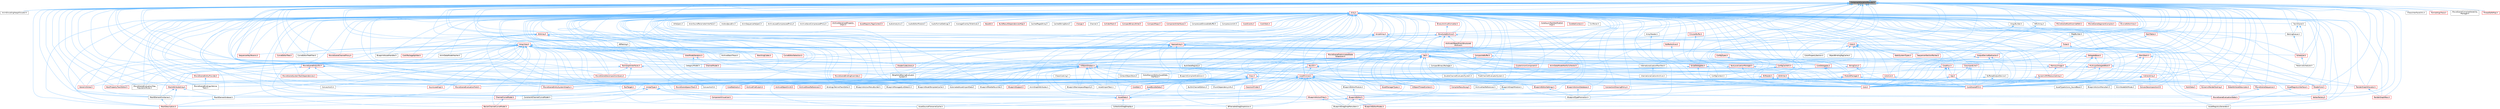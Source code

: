 digraph "ContainerAllocationPolicies.h"
{
 // INTERACTIVE_SVG=YES
 // LATEX_PDF_SIZE
  bgcolor="transparent";
  edge [fontname=Helvetica,fontsize=10,labelfontname=Helvetica,labelfontsize=10];
  node [fontname=Helvetica,fontsize=10,shape=box,height=0.2,width=0.4];
  Node1 [id="Node000001",label="ContainerAllocationPolicies.h",height=0.2,width=0.4,color="gray40", fillcolor="grey60", style="filled", fontcolor="black",tooltip=" "];
  Node1 -> Node2 [id="edge1_Node000001_Node000002",dir="back",color="steelblue1",style="solid",tooltip=" "];
  Node2 [id="Node000002",label="AnimEncodingHeapAllocator.h",height=0.2,width=0.4,color="grey40", fillcolor="white", style="filled",URL="$da/d74/AnimEncodingHeapAllocator_8h.html",tooltip=" "];
  Node1 -> Node3 [id="edge2_Node000001_Node000003",dir="back",color="steelblue1",style="solid",tooltip=" "];
  Node3 [id="Node000003",label="Array.h",height=0.2,width=0.4,color="red", fillcolor="#FFF0F0", style="filled",URL="$df/dd0/Array_8h.html",tooltip=" "];
  Node3 -> Node4 [id="edge3_Node000003_Node000004",dir="back",color="steelblue1",style="solid",tooltip=" "];
  Node4 [id="Node000004",label="ABTesting.h",height=0.2,width=0.4,color="grey40", fillcolor="white", style="filled",URL="$d6/dec/ABTesting_8h.html",tooltip=" "];
  Node3 -> Node5 [id="edge4_Node000003_Node000005",dir="back",color="steelblue1",style="solid",tooltip=" "];
  Node5 [id="Node000005",label="AIHelpers.h",height=0.2,width=0.4,color="grey40", fillcolor="white", style="filled",URL="$d1/d0d/AIHelpers_8h.html",tooltip=" "];
  Node3 -> Node6 [id="edge5_Node000003_Node000006",dir="back",color="steelblue1",style="solid",tooltip=" "];
  Node6 [id="Node000006",label="ActorElementEditorAssetData\lInterface.h",height=0.2,width=0.4,color="grey40", fillcolor="white", style="filled",URL="$d9/d7b/ActorElementEditorAssetDataInterface_8h.html",tooltip=" "];
  Node3 -> Node7 [id="edge6_Node000003_Node000007",dir="back",color="steelblue1",style="solid",tooltip=" "];
  Node7 [id="Node000007",label="ActorSoundParameterInterface.h",height=0.2,width=0.4,color="grey40", fillcolor="white", style="filled",URL="$de/d9f/ActorSoundParameterInterface_8h.html",tooltip=" "];
  Node3 -> Node8 [id="edge7_Node000003_Node000008",dir="back",color="steelblue1",style="solid",tooltip=" "];
  Node8 [id="Node000008",label="AndroidJavaEnv.h",height=0.2,width=0.4,color="grey40", fillcolor="white", style="filled",URL="$d6/d94/AndroidJavaEnv_8h.html",tooltip=" "];
  Node3 -> Node9 [id="edge8_Node000003_Node000009",dir="back",color="steelblue1",style="solid",tooltip=" "];
  Node9 [id="Node000009",label="AnimDataModelHasher.h",height=0.2,width=0.4,color="grey40", fillcolor="white", style="filled",URL="$d1/d21/AnimDataModelHasher_8h.html",tooltip=" "];
  Node3 -> Node10 [id="edge9_Node000003_Node000010",dir="back",color="steelblue1",style="solid",tooltip=" "];
  Node10 [id="Node000010",label="AnimDataModelNotifyCollector.h",height=0.2,width=0.4,color="red", fillcolor="#FFF0F0", style="filled",URL="$dc/d99/AnimDataModelNotifyCollector_8h.html",tooltip=" "];
  Node3 -> Node179 [id="edge10_Node000003_Node000179",dir="back",color="steelblue1",style="solid",tooltip=" "];
  Node179 [id="Node000179",label="AnimGraphAttributes.h",height=0.2,width=0.4,color="grey40", fillcolor="white", style="filled",URL="$d3/d40/AnimGraphAttributes_8h.html",tooltip=" "];
  Node3 -> Node180 [id="edge11_Node000003_Node000180",dir="back",color="steelblue1",style="solid",tooltip=" "];
  Node180 [id="Node000180",label="AnimNodeEditMode.h",height=0.2,width=0.4,color="grey40", fillcolor="white", style="filled",URL="$df/df6/AnimNodeEditMode_8h.html",tooltip=" "];
  Node3 -> Node181 [id="edge12_Node000003_Node000181",dir="back",color="steelblue1",style="solid",tooltip=" "];
  Node181 [id="Node000181",label="AnimSequenceHelpers.h",height=0.2,width=0.4,color="grey40", fillcolor="white", style="filled",URL="$dd/d12/AnimSequenceHelpers_8h.html",tooltip=" "];
  Node3 -> Node182 [id="edge13_Node000003_Node000182",dir="back",color="steelblue1",style="solid",tooltip=" "];
  Node182 [id="Node000182",label="App.h",height=0.2,width=0.4,color="red", fillcolor="#FFF0F0", style="filled",URL="$de/d8b/App_8h.html",tooltip=" "];
  Node182 -> Node184 [id="edge14_Node000182_Node000184",dir="back",color="steelblue1",style="solid",tooltip=" "];
  Node184 [id="Node000184",label="Core.h",height=0.2,width=0.4,color="red", fillcolor="#FFF0F0", style="filled",URL="$d6/dd7/Core_8h.html",tooltip=" "];
  Node182 -> Node190 [id="edge15_Node000182_Node000190",dir="back",color="steelblue1",style="solid",tooltip=" "];
  Node190 [id="Node000190",label="CoreSharedPCH.h",height=0.2,width=0.4,color="red", fillcolor="#FFF0F0", style="filled",URL="$d8/de5/CoreSharedPCH_8h.html",tooltip=" "];
  Node3 -> Node1001 [id="edge16_Node000003_Node001001",dir="back",color="steelblue1",style="solid",tooltip=" "];
  Node1001 [id="Node001001",label="ArchiveFindCulprit.h",height=0.2,width=0.4,color="red", fillcolor="#FFF0F0", style="filled",URL="$de/d30/ArchiveFindCulprit_8h.html",tooltip=" "];
  Node3 -> Node1002 [id="edge17_Node000003_Node001002",dir="back",color="steelblue1",style="solid",tooltip=" "];
  Node1002 [id="Node001002",label="ArchiveHasReferences.h",height=0.2,width=0.4,color="grey40", fillcolor="white", style="filled",URL="$d8/df1/ArchiveHasReferences_8h.html",tooltip=" "];
  Node3 -> Node1003 [id="edge18_Node000003_Node001003",dir="back",color="steelblue1",style="solid",tooltip=" "];
  Node1003 [id="Node001003",label="ArchiveLoadCompressedProxy.h",height=0.2,width=0.4,color="grey40", fillcolor="white", style="filled",URL="$d0/deb/ArchiveLoadCompressedProxy_8h.html",tooltip=" "];
  Node3 -> Node1004 [id="edge19_Node000003_Node001004",dir="back",color="steelblue1",style="solid",tooltip=" "];
  Node1004 [id="Node001004",label="ArchiveObjectCrc32.h",height=0.2,width=0.4,color="red", fillcolor="#FFF0F0", style="filled",URL="$d8/d12/ArchiveObjectCrc32_8h.html",tooltip=" "];
  Node3 -> Node1005 [id="edge20_Node000003_Node001005",dir="back",color="steelblue1",style="solid",tooltip=" "];
  Node1005 [id="Node001005",label="ArchiveSaveCompressedProxy.h",height=0.2,width=0.4,color="grey40", fillcolor="white", style="filled",URL="$d4/dee/ArchiveSaveCompressedProxy_8h.html",tooltip=" "];
  Node3 -> Node1006 [id="edge21_Node000003_Node001006",dir="back",color="steelblue1",style="solid",tooltip=" "];
  Node1006 [id="Node001006",label="ArchiveSerializedProperty\lChain.h",height=0.2,width=0.4,color="red", fillcolor="#FFF0F0", style="filled",URL="$d0/dd3/ArchiveSerializedPropertyChain_8h.html",tooltip=" "];
  Node3 -> Node1011 [id="edge22_Node000003_Node001011",dir="back",color="steelblue1",style="solid",tooltip=" "];
  Node1011 [id="Node001011",label="ArchiveShowReferences.h",height=0.2,width=0.4,color="red", fillcolor="#FFF0F0", style="filled",URL="$db/d28/ArchiveShowReferences_8h.html",tooltip=" "];
  Node3 -> Node1012 [id="edge23_Node000003_Node001012",dir="back",color="steelblue1",style="solid",tooltip=" "];
  Node1012 [id="Node001012",label="ArchiveStackTrace.h",height=0.2,width=0.4,color="grey40", fillcolor="white", style="filled",URL="$d9/d16/ArchiveStackTrace_8h.html",tooltip=" "];
  Node3 -> Node1013 [id="edge24_Node000003_Node001013",dir="back",color="steelblue1",style="solid",tooltip=" "];
  Node1013 [id="Node001013",label="ArchiveUObjectFromStructured\lArchive.h",height=0.2,width=0.4,color="red", fillcolor="#FFF0F0", style="filled",URL="$d2/d52/ArchiveUObjectFromStructuredArchive_8h.html",tooltip=" "];
  Node3 -> Node1014 [id="edge25_Node000003_Node001014",dir="back",color="steelblue1",style="solid",tooltip=" "];
  Node1014 [id="Node001014",label="ArrayBuilder.h",height=0.2,width=0.4,color="grey40", fillcolor="white", style="filled",URL="$d1/d4b/ArrayBuilder_8h.html",tooltip=" "];
  Node1014 -> Node184 [id="edge26_Node001014_Node000184",dir="back",color="steelblue1",style="solid",tooltip=" "];
  Node3 -> Node1015 [id="edge27_Node000003_Node001015",dir="back",color="steelblue1",style="solid",tooltip=" "];
  Node1015 [id="Node001015",label="ArrayReader.h",height=0.2,width=0.4,color="grey40", fillcolor="white", style="filled",URL="$d8/d40/ArrayReader_8h.html",tooltip=" "];
  Node1015 -> Node184 [id="edge28_Node001015_Node000184",dir="back",color="steelblue1",style="solid",tooltip=" "];
  Node3 -> Node1016 [id="edge29_Node000003_Node001016",dir="back",color="steelblue1",style="solid",tooltip=" "];
  Node1016 [id="Node001016",label="ArrayView.h",height=0.2,width=0.4,color="red", fillcolor="#FFF0F0", style="filled",URL="$d7/df4/ArrayView_8h.html",tooltip=" "];
  Node1016 -> Node9 [id="edge30_Node001016_Node000009",dir="back",color="steelblue1",style="solid",tooltip=" "];
  Node1016 -> Node1012 [id="edge31_Node001016_Node001012",dir="back",color="steelblue1",style="solid",tooltip=" "];
  Node1016 -> Node1020 [id="edge32_Node001016_Node001020",dir="back",color="steelblue1",style="solid",tooltip=" "];
  Node1020 [id="Node001020",label="AssetData.h",height=0.2,width=0.4,color="red", fillcolor="#FFF0F0", style="filled",URL="$d9/d19/AssetData_8h.html",tooltip=" "];
  Node1020 -> Node1040 [id="edge33_Node001020_Node001040",dir="back",color="steelblue1",style="solid",tooltip=" "];
  Node1040 [id="Node001040",label="AssetRegistryGenerator.h",height=0.2,width=0.4,color="grey40", fillcolor="white", style="filled",URL="$df/dd1/AssetRegistryGenerator_8h.html",tooltip=" "];
  Node1020 -> Node1042 [id="edge34_Node001020_Node001042",dir="back",color="steelblue1",style="solid",tooltip=" "];
  Node1042 [id="Node001042",label="AssetSourceFilenameCache.h",height=0.2,width=0.4,color="grey40", fillcolor="white", style="filled",URL="$dd/d16/AssetSourceFilenameCache_8h.html",tooltip=" "];
  Node1020 -> Node1058 [id="edge35_Node001020_Node001058",dir="back",color="steelblue1",style="solid",tooltip=" "];
  Node1058 [id="Node001058",label="CollectionDragDropOp.h",height=0.2,width=0.4,color="grey40", fillcolor="white", style="filled",URL="$d6/d23/CollectionDragDropOp_8h.html",tooltip=" "];
  Node1016 -> Node1522 [id="edge36_Node001016_Node001522",dir="back",color="steelblue1",style="solid",tooltip=" "];
  Node1522 [id="Node001522",label="AsyncLoading2.h",height=0.2,width=0.4,color="red", fillcolor="#FFF0F0", style="filled",URL="$dd/db7/AsyncLoading2_8h.html",tooltip=" "];
  Node1016 -> Node1552 [id="edge37_Node001016_Node001552",dir="back",color="steelblue1",style="solid",tooltip=" "];
  Node1552 [id="Node001552",label="BezierChannelCurveModel.h",height=0.2,width=0.4,color="red", fillcolor="#FFF0F0", style="filled",URL="$d3/d63/BezierChannelCurveModel_8h.html",tooltip=" "];
  Node1016 -> Node1556 [id="edge38_Node001016_Node001556",dir="back",color="steelblue1",style="solid",tooltip=" "];
  Node1556 [id="Node001556",label="BlueprintAssetHandler.h",height=0.2,width=0.4,color="grey40", fillcolor="white", style="filled",URL="$d0/d84/BlueprintAssetHandler_8h.html",tooltip=" "];
  Node1016 -> Node1558 [id="edge39_Node001016_Node001558",dir="back",color="steelblue1",style="solid",tooltip=" "];
  Node1558 [id="Node001558",label="BoolPropertyTrackEditor.h",height=0.2,width=0.4,color="red", fillcolor="#FFF0F0", style="filled",URL="$db/d07/BoolPropertyTrackEditor_8h.html",tooltip=" "];
  Node1016 -> Node1560 [id="edge40_Node001016_Node001560",dir="back",color="steelblue1",style="solid",tooltip=" "];
  Node1560 [id="Node001560",label="BulkDataRegistry.h",height=0.2,width=0.4,color="grey40", fillcolor="white", style="filled",URL="$da/db4/BulkDataRegistry_8h.html",tooltip=" "];
  Node1016 -> Node1782 [id="edge41_Node001016_Node001782",dir="back",color="steelblue1",style="solid",tooltip=" "];
  Node1782 [id="Node001782",label="CategoryModel.h",height=0.2,width=0.4,color="grey40", fillcolor="white", style="filled",URL="$db/dfe/CategoryModel_8h.html",tooltip=" "];
  Node1016 -> Node3024 [id="edge42_Node001016_Node003024",dir="back",color="steelblue1",style="solid",tooltip=" "];
  Node3024 [id="Node003024",label="ChannelCurveModel.h",height=0.2,width=0.4,color="red", fillcolor="#FFF0F0", style="filled",URL="$de/dfa/ChannelCurveModel_8h.html",tooltip=" "];
  Node3024 -> Node1552 [id="edge43_Node003024_Node001552",dir="back",color="steelblue1",style="solid",tooltip=" "];
  Node1016 -> Node1783 [id="edge44_Node001016_Node001783",dir="back",color="steelblue1",style="solid",tooltip=" "];
  Node1783 [id="Node001783",label="ChannelModel.h",height=0.2,width=0.4,color="red", fillcolor="#FFF0F0", style="filled",URL="$de/d30/ChannelModel_8h.html",tooltip=" "];
  Node1016 -> Node4209 [id="edge45_Node001016_Node004209",dir="back",color="steelblue1",style="solid",tooltip=" "];
  Node4209 [id="Node004209",label="CompositeBuffer.h",height=0.2,width=0.4,color="red", fillcolor="#FFF0F0", style="filled",URL="$da/d4b/CompositeBuffer_8h.html",tooltip=" "];
  Node4209 -> Node1606 [id="edge46_Node004209_Node001606",dir="back",color="steelblue1",style="solid",tooltip=" "];
  Node1606 [id="Node001606",label="CompactBinaryPackage.h",height=0.2,width=0.4,color="grey40", fillcolor="white", style="filled",URL="$de/d7e/CompactBinaryPackage_8h.html",tooltip=" "];
  Node4209 -> Node2434 [id="edge47_Node004209_Node002434",dir="back",color="steelblue1",style="solid",tooltip=" "];
  Node2434 [id="Node002434",label="ShaderCore.h",height=0.2,width=0.4,color="red", fillcolor="#FFF0F0", style="filled",URL="$d2/dc9/ShaderCore_8h.html",tooltip=" "];
  Node2434 -> Node2312 [id="edge48_Node002434_Node002312",dir="back",color="steelblue1",style="solid",tooltip=" "];
  Node2312 [id="Node002312",label="VertexFactory.h",height=0.2,width=0.4,color="red", fillcolor="#FFF0F0", style="filled",URL="$d8/dc4/VertexFactory_8h.html",tooltip=" "];
  Node1016 -> Node3026 [id="edge49_Node001016_Node003026",dir="back",color="steelblue1",style="solid",tooltip=" "];
  Node3026 [id="Node003026",label="ConstraintChannelCurveModel.h",height=0.2,width=0.4,color="grey40", fillcolor="white", style="filled",URL="$d9/d5f/ConstraintChannelCurveModel_8h.html",tooltip=" "];
  Node1016 -> Node4214 [id="edge50_Node001016_Node004214",dir="back",color="steelblue1",style="solid",tooltip=" "];
  Node4214 [id="Node004214",label="ConvexHull2.h",height=0.2,width=0.4,color="grey40", fillcolor="white", style="filled",URL="$df/dc5/ConvexHull2_8h.html",tooltip=" "];
  Node1016 -> Node4215 [id="edge51_Node001016_Node004215",dir="back",color="steelblue1",style="solid",tooltip=" "];
  Node4215 [id="Node004215",label="ConvexHull3.h",height=0.2,width=0.4,color="grey40", fillcolor="white", style="filled",URL="$d2/d83/ConvexHull3_8h.html",tooltip=" "];
  Node1016 -> Node1565 [id="edge52_Node001016_Node001565",dir="back",color="steelblue1",style="solid",tooltip=" "];
  Node1565 [id="Node001565",label="CookPackageSplitter.h",height=0.2,width=0.4,color="red", fillcolor="#FFF0F0", style="filled",URL="$da/db3/CookPackageSplitter_8h.html",tooltip=" "];
  Node1016 -> Node184 [id="edge53_Node001016_Node000184",dir="back",color="steelblue1",style="solid",tooltip=" "];
  Node1016 -> Node1614 [id="edge54_Node001016_Node001614",dir="back",color="steelblue1",style="solid",tooltip=" "];
  Node1614 [id="Node001614",label="CoreDelegates.h",height=0.2,width=0.4,color="red", fillcolor="#FFF0F0", style="filled",URL="$d9/dc2/CoreDelegates_8h.html",tooltip=" "];
  Node1614 -> Node184 [id="edge55_Node001614_Node000184",dir="back",color="steelblue1",style="solid",tooltip=" "];
  Node1614 -> Node190 [id="edge56_Node001614_Node000190",dir="back",color="steelblue1",style="solid",tooltip=" "];
  Node1016 -> Node4216 [id="edge57_Node001016_Node004216",dir="back",color="steelblue1",style="solid",tooltip=" "];
  Node4216 [id="Node004216",label="CoreRedirects.h",height=0.2,width=0.4,color="red", fillcolor="#FFF0F0", style="filled",URL="$d1/d15/CoreRedirects_8h.html",tooltip=" "];
  Node1016 -> Node190 [id="edge58_Node001016_Node000190",dir="back",color="steelblue1",style="solid",tooltip=" "];
  Node1016 -> Node4217 [id="edge59_Node001016_Node004217",dir="back",color="steelblue1",style="solid",tooltip=" "];
  Node4217 [id="Node004217",label="CurveEditorSelection.h",height=0.2,width=0.4,color="red", fillcolor="#FFF0F0", style="filled",URL="$d3/def/CurveEditorSelection_8h.html",tooltip=" "];
  Node1016 -> Node4219 [id="edge60_Node001016_Node004219",dir="back",color="steelblue1",style="solid",tooltip=" "];
  Node4219 [id="Node004219",label="CurveEditorTree.h",height=0.2,width=0.4,color="red", fillcolor="#FFF0F0", style="filled",URL="$dc/d32/CurveEditorTree_8h.html",tooltip=" "];
  Node1016 -> Node4220 [id="edge61_Node001016_Node004220",dir="back",color="steelblue1",style="solid",tooltip=" "];
  Node4220 [id="Node004220",label="CurveEditorTreeFilter.h",height=0.2,width=0.4,color="grey40", fillcolor="white", style="filled",URL="$d6/dcd/CurveEditorTreeFilter_8h.html",tooltip=" "];
  Node1016 -> Node6872 [id="edge62_Node001016_Node006872",dir="back",color="steelblue1",style="solid",tooltip=" "];
  Node6872 [id="Node006872",label="GenericOctree.h",height=0.2,width=0.4,color="red", fillcolor="#FFF0F0", style="filled",URL="$de/de6/GenericOctree_8h.html",tooltip=" "];
  Node1016 -> Node235 [id="edge63_Node001016_Node000235",dir="back",color="steelblue1",style="solid",tooltip=" "];
  Node235 [id="Node000235",label="MarchingCubes.h",height=0.2,width=0.4,color="red", fillcolor="#FFF0F0", style="filled",URL="$d8/d16/MarchingCubes_8h.html",tooltip=" "];
  Node1016 -> Node6596 [id="edge64_Node001016_Node006596",dir="back",color="steelblue1",style="solid",tooltip=" "];
  Node6596 [id="Node006596",label="MeshAttributeArray.h",height=0.2,width=0.4,color="red", fillcolor="#FFF0F0", style="filled",URL="$dd/dcf/MeshAttributeArray_8h.html",tooltip=" "];
  Node6596 -> Node1885 [id="edge65_Node006596_Node001885",dir="back",color="steelblue1",style="solid",tooltip=" "];
  Node1885 [id="Node001885",label="MeshDescription.h",height=0.2,width=0.4,color="red", fillcolor="#FFF0F0", style="filled",URL="$d5/d91/MeshDescription_8h.html",tooltip=" "];
  Node6596 -> Node6597 [id="edge66_Node006596_Node006597",dir="back",color="steelblue1",style="solid",tooltip=" "];
  Node6597 [id="Node006597",label="MeshElementContainer.h",height=0.2,width=0.4,color="grey40", fillcolor="white", style="filled",URL="$d1/dfa/MeshElementContainer_8h.html",tooltip=" "];
  Node6597 -> Node1885 [id="edge67_Node006597_Node001885",dir="back",color="steelblue1",style="solid",tooltip=" "];
  Node6596 -> Node6598 [id="edge68_Node006596_Node006598",dir="back",color="steelblue1",style="solid",tooltip=" "];
  Node6598 [id="Node006598",label="MeshElementIndexer.h",height=0.2,width=0.4,color="grey40", fillcolor="white", style="filled",URL="$db/d4c/MeshElementIndexer_8h.html",tooltip=" "];
  Node6598 -> Node1885 [id="edge69_Node006598_Node001885",dir="back",color="steelblue1",style="solid",tooltip=" "];
  Node1016 -> Node1885 [id="edge70_Node001016_Node001885",dir="back",color="steelblue1",style="solid",tooltip=" "];
  Node1016 -> Node6598 [id="edge71_Node001016_Node006598",dir="back",color="steelblue1",style="solid",tooltip=" "];
  Node1016 -> Node4040 [id="edge72_Node001016_Node004040",dir="back",color="steelblue1",style="solid",tooltip=" "];
  Node4040 [id="Node004040",label="MovieSceneChannelProxy.h",height=0.2,width=0.4,color="red", fillcolor="#FFF0F0", style="filled",URL="$d8/dea/MovieSceneChannelProxy_8h.html",tooltip=" "];
  Node1016 -> Node5895 [id="edge73_Node001016_Node005895",dir="back",color="steelblue1",style="solid",tooltip=" "];
  Node5895 [id="Node005895",label="MovieSceneDecompositionQuery.h",height=0.2,width=0.4,color="red", fillcolor="#FFF0F0", style="filled",URL="$dd/d7c/MovieSceneDecompositionQuery_8h.html",tooltip=" "];
  Node1016 -> Node4683 [id="edge74_Node001016_Node004683",dir="back",color="steelblue1",style="solid",tooltip=" "];
  Node4683 [id="Node004683",label="MovieSceneEntitySystemGraphs.h",height=0.2,width=0.4,color="red", fillcolor="#FFF0F0", style="filled",URL="$dd/ded/MovieSceneEntitySystemGraphs_8h.html",tooltip=" "];
  Node1016 -> Node5479 [id="edge75_Node001016_Node005479",dir="back",color="steelblue1",style="solid",tooltip=" "];
  Node5479 [id="Node005479",label="MovieSceneEvaluationField.h",height=0.2,width=0.4,color="red", fillcolor="#FFF0F0", style="filled",URL="$d6/d5d/MovieSceneEvaluationField_8h.html",tooltip=" "];
  Node1016 -> Node4173 [id="edge76_Node001016_Node004173",dir="back",color="steelblue1",style="solid",tooltip=" "];
  Node4173 [id="Node004173",label="MovieSceneEvaluationState.h",height=0.2,width=0.4,color="red", fillcolor="#FFF0F0", style="filled",URL="$d4/d20/MovieSceneEvaluationState_8h.html",tooltip=" "];
  Node1016 -> Node4701 [id="edge77_Node001016_Node004701",dir="back",color="steelblue1",style="solid",tooltip=" "];
  Node4701 [id="Node004701",label="MovieSceneEvaluationTree\lPopulationRules.h",height=0.2,width=0.4,color="grey40", fillcolor="white", style="filled",URL="$dc/dcc/MovieSceneEvaluationTreePopulationRules_8h.html",tooltip=" "];
  Node1016 -> Node6936 [id="edge78_Node001016_Node006936",dir="back",color="steelblue1",style="solid",tooltip=" "];
  Node6936 [id="Node006936",label="Scheduler.h",height=0.2,width=0.4,color="red", fillcolor="#FFF0F0", style="filled",URL="$d7/d7f/Scheduler_8h.html",tooltip=" "];
  Node6936 -> Node6958 [id="edge79_Node006936_Node006958",dir="back",color="steelblue1",style="solid",tooltip=" "];
  Node6958 [id="Node006958",label="ReserveScheduler.h",height=0.2,width=0.4,color="grey40", fillcolor="white", style="filled",URL="$d3/dac/ReserveScheduler_8h.html",tooltip=" "];
  Node1016 -> Node5474 [id="edge80_Node001016_Node005474",dir="back",color="steelblue1",style="solid",tooltip=" "];
  Node5474 [id="Node005474",label="SequencerKeyParams.h",height=0.2,width=0.4,color="red", fillcolor="#FFF0F0", style="filled",URL="$d2/dbe/SequencerKeyParams_8h.html",tooltip=" "];
  Node1016 -> Node4202 [id="edge81_Node001016_Node004202",dir="back",color="steelblue1",style="solid",tooltip=" "];
  Node4202 [id="Node004202",label="ShaderCodeLibrary.h",height=0.2,width=0.4,color="red", fillcolor="#FFF0F0", style="filled",URL="$d0/d8f/ShaderCodeLibrary_8h.html",tooltip=" "];
  Node1016 -> Node2434 [id="edge82_Node001016_Node002434",dir="back",color="steelblue1",style="solid",tooltip=" "];
  Node1016 -> Node8127 [id="edge83_Node001016_Node008127",dir="back",color="steelblue1",style="solid",tooltip=" "];
  Node8127 [id="Node008127",label="TextLocalizationManager.h",height=0.2,width=0.4,color="red", fillcolor="#FFF0F0", style="filled",URL="$d5/d2e/TextLocalizationManager_8h.html",tooltip=" "];
  Node8127 -> Node184 [id="edge84_Node008127_Node000184",dir="back",color="steelblue1",style="solid",tooltip=" "];
  Node8127 -> Node6522 [id="edge85_Node008127_Node006522",dir="back",color="steelblue1",style="solid",tooltip=" "];
  Node6522 [id="Node006522",label="CoreMinimal.h",height=0.2,width=0.4,color="red", fillcolor="#FFF0F0", style="filled",URL="$d7/d67/CoreMinimal_8h.html",tooltip=" "];
  Node6522 -> Node179 [id="edge86_Node006522_Node000179",dir="back",color="steelblue1",style="solid",tooltip=" "];
  Node6522 -> Node180 [id="edge87_Node006522_Node000180",dir="back",color="steelblue1",style="solid",tooltip=" "];
  Node6522 -> Node1001 [id="edge88_Node006522_Node001001",dir="back",color="steelblue1",style="solid",tooltip=" "];
  Node6522 -> Node1002 [id="edge89_Node006522_Node001002",dir="back",color="steelblue1",style="solid",tooltip=" "];
  Node6522 -> Node1004 [id="edge90_Node006522_Node001004",dir="back",color="steelblue1",style="solid",tooltip=" "];
  Node6522 -> Node1011 [id="edge91_Node006522_Node001011",dir="back",color="steelblue1",style="solid",tooltip=" "];
  Node6522 -> Node4538 [id="edge92_Node006522_Node004538",dir="back",color="steelblue1",style="solid",tooltip=" "];
  Node4538 [id="Node004538",label="AssetImportTask.h",height=0.2,width=0.4,color="grey40", fillcolor="white", style="filled",URL="$d7/d65/AssetImportTask_8h.html",tooltip=" "];
  Node6522 -> Node1042 [id="edge93_Node006522_Node001042",dir="back",color="steelblue1",style="solid",tooltip=" "];
  Node6522 -> Node6594 [id="edge94_Node006522_Node006594",dir="back",color="steelblue1",style="solid",tooltip=" "];
  Node6594 [id="Node006594",label="AssetTypeActions_SoundBase.h",height=0.2,width=0.4,color="grey40", fillcolor="white", style="filled",URL="$db/d4e/AssetTypeActions__SoundBase_8h.html",tooltip=" "];
  Node6522 -> Node1522 [id="edge95_Node006522_Node001522",dir="back",color="steelblue1",style="solid",tooltip=" "];
  Node6522 -> Node4541 [id="edge96_Node006522_Node004541",dir="back",color="steelblue1",style="solid",tooltip=" "];
  Node4541 [id="Node004541",label="AutomatedAssetImportData.h",height=0.2,width=0.4,color="grey40", fillcolor="white", style="filled",URL="$dd/d4f/AutomatedAssetImportData_8h.html",tooltip=" "];
  Node6522 -> Node864 [id="edge97_Node006522_Node000864",dir="back",color="steelblue1",style="solid",tooltip=" "];
  Node864 [id="Node000864",label="BPVariableDragDropAction.h",height=0.2,width=0.4,color="grey40", fillcolor="white", style="filled",URL="$dd/d23/BPVariableDragDropAction_8h.html",tooltip=" "];
  Node6522 -> Node1792 [id="edge98_Node006522_Node001792",dir="back",color="steelblue1",style="solid",tooltip=" "];
  Node1792 [id="Node001792",label="BindingLifetimeTrackEditor.h",height=0.2,width=0.4,color="grey40", fillcolor="white", style="filled",URL="$db/d3c/BindingLifetimeTrackEditor_8h.html",tooltip=" "];
  Node6522 -> Node4443 [id="edge99_Node006522_Node004443",dir="back",color="steelblue1",style="solid",tooltip=" "];
  Node4443 [id="Node004443",label="BlueprintActionDatabase.h",height=0.2,width=0.4,color="red", fillcolor="#FFF0F0", style="filled",URL="$d4/dae/BlueprintActionDatabase_8h.html",tooltip=" "];
  Node4443 -> Node1200 [id="edge100_Node004443_Node001200",dir="back",color="steelblue1",style="solid",tooltip=" "];
  Node1200 [id="Node001200",label="BlueprintTypePromotion.h",height=0.2,width=0.4,color="grey40", fillcolor="white", style="filled",URL="$d2/d23/BlueprintTypePromotion_8h.html",tooltip=" "];
  Node6522 -> Node2855 [id="edge101_Node006522_Node002855",dir="back",color="steelblue1",style="solid",tooltip=" "];
  Node2855 [id="Node002855",label="BlueprintActionFilter.h",height=0.2,width=0.4,color="red", fillcolor="#FFF0F0", style="filled",URL="$d5/d2a/BlueprintActionFilter_8h.html",tooltip=" "];
  Node2855 -> Node865 [id="edge102_Node002855_Node000865",dir="back",color="steelblue1",style="solid",tooltip=" "];
  Node865 [id="Node000865",label="BlueprintDragDropMenuItem.h",height=0.2,width=0.4,color="grey40", fillcolor="white", style="filled",URL="$dc/deb/BlueprintDragDropMenuItem_8h.html",tooltip=" "];
  Node6522 -> Node1063 [id="edge103_Node006522_Node001063",dir="back",color="steelblue1",style="solid",tooltip=" "];
  Node1063 [id="Node001063",label="BlueprintActionMenuBuilder.h",height=0.2,width=0.4,color="grey40", fillcolor="white", style="filled",URL="$dd/dea/BlueprintActionMenuBuilder_8h.html",tooltip=" "];
  Node6522 -> Node1064 [id="edge104_Node006522_Node001064",dir="back",color="steelblue1",style="solid",tooltip=" "];
  Node1064 [id="Node001064",label="BlueprintActionMenuItem.h",height=0.2,width=0.4,color="grey40", fillcolor="white", style="filled",URL="$d8/dca/BlueprintActionMenuItem_8h.html",tooltip=" "];
  Node6522 -> Node865 [id="edge105_Node006522_Node000865",dir="back",color="steelblue1",style="solid",tooltip=" "];
  Node6522 -> Node863 [id="edge106_Node006522_Node000863",dir="back",color="steelblue1",style="solid",tooltip=" "];
  Node863 [id="Node000863",label="BlueprintEditor.h",height=0.2,width=0.4,color="red", fillcolor="#FFF0F0", style="filled",URL="$df/d7d/BlueprintEditor_8h.html",tooltip=" "];
  Node863 -> Node864 [id="edge107_Node000863_Node000864",dir="back",color="steelblue1",style="solid",tooltip=" "];
  Node863 -> Node865 [id="edge108_Node000863_Node000865",dir="back",color="steelblue1",style="solid",tooltip=" "];
  Node863 -> Node866 [id="edge109_Node000863_Node000866",dir="back",color="steelblue1",style="solid",tooltip=" "];
  Node866 [id="Node000866",label="BlueprintEditorModes.h",height=0.2,width=0.4,color="red", fillcolor="#FFF0F0", style="filled",URL="$d9/d70/BlueprintEditorModes_8h.html",tooltip=" "];
  Node6522 -> Node866 [id="edge110_Node006522_Node000866",dir="back",color="steelblue1",style="solid",tooltip=" "];
  Node6522 -> Node875 [id="edge111_Node006522_Node000875",dir="back",color="steelblue1",style="solid",tooltip=" "];
  Node875 [id="Node000875",label="BlueprintEditorModule.h",height=0.2,width=0.4,color="grey40", fillcolor="white", style="filled",URL="$df/d39/BlueprintEditorModule_8h.html",tooltip=" "];
  Node875 -> Node863 [id="edge112_Node000875_Node000863",dir="back",color="steelblue1",style="solid",tooltip=" "];
  Node6522 -> Node1338 [id="edge113_Node006522_Node001338",dir="back",color="steelblue1",style="solid",tooltip=" "];
  Node1338 [id="Node001338",label="BlueprintEditorSettings.h",height=0.2,width=0.4,color="red", fillcolor="#FFF0F0", style="filled",URL="$d4/dbc/BlueprintEditorSettings_8h.html",tooltip=" "];
  Node1338 -> Node1200 [id="edge114_Node001338_Node001200",dir="back",color="steelblue1",style="solid",tooltip=" "];
  Node6522 -> Node6619 [id="edge115_Node006522_Node006619",dir="back",color="steelblue1",style="solid",tooltip=" "];
  Node6619 [id="Node006619",label="BlueprintGraphModule.h",height=0.2,width=0.4,color="grey40", fillcolor="white", style="filled",URL="$d8/d11/BlueprintGraphModule_8h.html",tooltip=" "];
  Node6619 -> Node2855 [id="edge116_Node006619_Node002855",dir="back",color="steelblue1",style="solid",tooltip=" "];
  Node6522 -> Node5984 [id="edge117_Node006522_Node005984",dir="back",color="steelblue1",style="solid",tooltip=" "];
  Node5984 [id="Node005984",label="BlueprintManagedListDetails.h",height=0.2,width=0.4,color="grey40", fillcolor="white", style="filled",URL="$da/d22/BlueprintManagedListDetails_8h.html",tooltip=" "];
  Node6522 -> Node4544 [id="edge118_Node006522_Node004544",dir="back",color="steelblue1",style="solid",tooltip=" "];
  Node4544 [id="Node004544",label="BlueprintNamespaceRegistry.h",height=0.2,width=0.4,color="grey40", fillcolor="white", style="filled",URL="$dc/dc7/BlueprintNamespaceRegistry_8h.html",tooltip=" "];
  Node6522 -> Node2859 [id="edge119_Node006522_Node002859",dir="back",color="steelblue1",style="solid",tooltip=" "];
  Node2859 [id="Node002859",label="BlueprintNodeTemplateCache.h",height=0.2,width=0.4,color="grey40", fillcolor="white", style="filled",URL="$d7/d87/BlueprintNodeTemplateCache_8h.html",tooltip=" "];
  Node6522 -> Node1066 [id="edge120_Node006522_Node001066",dir="back",color="steelblue1",style="solid",tooltip=" "];
  Node1066 [id="Node001066",label="BlueprintPaletteFavorites.h",height=0.2,width=0.4,color="grey40", fillcolor="white", style="filled",URL="$dd/d5a/BlueprintPaletteFavorites_8h.html",tooltip=" "];
  Node6522 -> Node4545 [id="edge121_Node006522_Node004545",dir="back",color="steelblue1",style="solid",tooltip=" "];
  Node4545 [id="Node004545",label="BlueprintSupport.h",height=0.2,width=0.4,color="red", fillcolor="#FFF0F0", style="filled",URL="$d1/d6c/BlueprintSupport_8h.html",tooltip=" "];
  Node6522 -> Node1200 [id="edge122_Node006522_Node001200",dir="back",color="steelblue1",style="solid",tooltip=" "];
  Node6522 -> Node1558 [id="edge123_Node006522_Node001558",dir="back",color="steelblue1",style="solid",tooltip=" "];
  Node6522 -> Node2503 [id="edge124_Node006522_Node002503",dir="back",color="steelblue1",style="solid",tooltip=" "];
  Node2503 [id="Node002503",label="BulkData.h",height=0.2,width=0.4,color="red", fillcolor="#FFF0F0", style="filled",URL="$d4/d8e/BulkData_8h.html",tooltip=" "];
  Node6522 -> Node4557 [id="edge125_Node006522_Node004557",dir="back",color="steelblue1",style="solid",tooltip=" "];
  Node4557 [id="Node004557",label="ChunkDependencyInfo.h",height=0.2,width=0.4,color="grey40", fillcolor="white", style="filled",URL="$da/da2/ChunkDependencyInfo_8h.html",tooltip=" "];
  Node6522 -> Node4765 [id="edge126_Node006522_Node004765",dir="back",color="steelblue1",style="solid",tooltip=" "];
  Node4765 [id="Node004765",label="ClassIconFinder.h",height=0.2,width=0.4,color="red", fillcolor="#FFF0F0", style="filled",URL="$dc/d62/ClassIconFinder_8h.html",tooltip=" "];
  Node6522 -> Node1058 [id="edge127_Node006522_Node001058",dir="back",color="steelblue1",style="solid",tooltip=" "];
  Node6522 -> Node4608 [id="edge128_Node006522_Node004608",dir="back",color="steelblue1",style="solid",tooltip=" "];
  Node4608 [id="Node004608",label="CompilerResultsLog.h",height=0.2,width=0.4,color="red", fillcolor="#FFF0F0", style="filled",URL="$dc/d68/CompilerResultsLog_8h.html",tooltip=" "];
  Node6522 -> Node2887 [id="edge129_Node006522_Node002887",dir="back",color="steelblue1",style="solid",tooltip=" "];
  Node2887 [id="Node002887",label="ComponentVisualizer.h",height=0.2,width=0.4,color="red", fillcolor="#FFF0F0", style="filled",URL="$d3/d9b/ComponentVisualizer_8h.html",tooltip=" "];
  Node6522 -> Node1072 [id="edge130_Node006522_Node001072",dir="back",color="steelblue1",style="solid",tooltip=" "];
  Node1072 [id="Node001072",label="ConnectionDrawingPolicy.h",height=0.2,width=0.4,color="red", fillcolor="#FFF0F0", style="filled",URL="$d5/dc8/ConnectionDrawingPolicy_8h.html",tooltip=" "];
  Node6522 -> Node4227 [id="edge131_Node006522_Node004227",dir="back",color="steelblue1",style="solid",tooltip=" "];
  Node4227 [id="Node004227",label="ConvexDecomposition3.h",height=0.2,width=0.4,color="red", fillcolor="#FFF0F0", style="filled",URL="$d4/d2b/ConvexDecomposition3_8h.html",tooltip=" "];
  Node6522 -> Node4214 [id="edge132_Node006522_Node004214",dir="back",color="steelblue1",style="solid",tooltip=" "];
  Node6522 -> Node4215 [id="edge133_Node006522_Node004215",dir="back",color="steelblue1",style="solid",tooltip=" "];
  Node6522 -> Node184 [id="edge134_Node006522_Node000184",dir="back",color="steelblue1",style="solid",tooltip=" "];
  Node6522 -> Node4216 [id="edge135_Node006522_Node004216",dir="back",color="steelblue1",style="solid",tooltip=" "];
  Node6522 -> Node190 [id="edge136_Node006522_Node000190",dir="back",color="steelblue1",style="solid",tooltip=" "];
  Node6522 -> Node6802 [id="edge137_Node006522_Node006802",dir="back",color="steelblue1",style="solid",tooltip=" "];
  Node6802 [id="Node006802",label="DynamicRenderScaling.h",height=0.2,width=0.4,color="red", fillcolor="#FFF0F0", style="filled",URL="$df/d37/DynamicRenderScaling_8h.html",tooltip=" "];
  Node6522 -> Node6872 [id="edge138_Node006522_Node006872",dir="back",color="steelblue1",style="solid",tooltip=" "];
  Node6522 -> Node6596 [id="edge139_Node006522_Node006596",dir="back",color="steelblue1",style="solid",tooltip=" "];
  Node6522 -> Node6597 [id="edge140_Node006522_Node006597",dir="back",color="steelblue1",style="solid",tooltip=" "];
  Node6522 -> Node6598 [id="edge141_Node006522_Node006598",dir="back",color="steelblue1",style="solid",tooltip=" "];
  Node6522 -> Node4090 [id="edge142_Node006522_Node004090",dir="back",color="steelblue1",style="solid",tooltip=" "];
  Node4090 [id="Node004090",label="MovieSceneBindingLifetime\lTrack.h",height=0.2,width=0.4,color="grey40", fillcolor="white", style="filled",URL="$d8/d77/MovieSceneBindingLifetimeTrack_8h.html",tooltip=" "];
  Node6522 -> Node5479 [id="edge143_Node006522_Node005479",dir="back",color="steelblue1",style="solid",tooltip=" "];
  Node6522 -> Node4173 [id="edge144_Node006522_Node004173",dir="back",color="steelblue1",style="solid",tooltip=" "];
  Node6522 -> Node4701 [id="edge145_Node006522_Node004701",dir="back",color="steelblue1",style="solid",tooltip=" "];
  Node6522 -> Node4172 [id="edge146_Node006522_Node004172",dir="back",color="steelblue1",style="solid",tooltip=" "];
  Node4172 [id="Node004172",label="MovieSceneSequence.h",height=0.2,width=0.4,color="red", fillcolor="#FFF0F0", style="filled",URL="$d6/dca/MovieSceneSequence_8h.html",tooltip=" "];
  Node4172 -> Node4173 [id="edge147_Node004172_Node004173",dir="back",color="steelblue1",style="solid",tooltip=" "];
  Node6522 -> Node4179 [id="edge148_Node006522_Node004179",dir="back",color="steelblue1",style="solid",tooltip=" "];
  Node4179 [id="Node004179",label="MovieSceneSpawnTrack.h",height=0.2,width=0.4,color="red", fillcolor="#FFF0F0", style="filled",URL="$d3/d03/MovieSceneSpawnTrack_8h.html",tooltip=" "];
  Node6522 -> Node7406 [id="edge149_Node006522_Node007406",dir="back",color="steelblue1",style="solid",tooltip=" "];
  Node7406 [id="Node007406",label="RenderGraphAllocator.h",height=0.2,width=0.4,color="red", fillcolor="#FFF0F0", style="filled",URL="$d4/da7/RenderGraphAllocator_8h.html",tooltip=" "];
  Node7406 -> Node2448 [id="edge150_Node007406_Node002448",dir="back",color="steelblue1",style="solid",tooltip=" "];
  Node2448 [id="Node002448",label="RenderGraphPass.h",height=0.2,width=0.4,color="red", fillcolor="#FFF0F0", style="filled",URL="$de/d49/RenderGraphPass_8h.html",tooltip=" "];
  Node6522 -> Node2434 [id="edge151_Node006522_Node002434",dir="back",color="steelblue1",style="solid",tooltip=" "];
  Node6522 -> Node7113 [id="edge152_Node006522_Node007113",dir="back",color="steelblue1",style="solid",tooltip=" "];
  Node7113 [id="Node007113",label="SlateAttributeDescriptor.h",height=0.2,width=0.4,color="red", fillcolor="#FFF0F0", style="filled",URL="$d0/dc6/SlateAttributeDescriptor_8h.html",tooltip=" "];
  Node6522 -> Node6386 [id="edge153_Node006522_Node006386",dir="back",color="steelblue1",style="solid",tooltip=" "];
  Node6386 [id="Node006386",label="ToolTarget.h",height=0.2,width=0.4,color="red", fillcolor="#FFF0F0", style="filled",URL="$d2/d53/ToolTarget_8h.html",tooltip=" "];
  Node6522 -> Node7570 [id="edge154_Node006522_Node007570",dir="back",color="steelblue1",style="solid",tooltip=" "];
  Node7570 [id="Node007570",label="UObjectThreadContext.h",height=0.2,width=0.4,color="red", fillcolor="#FFF0F0", style="filled",URL="$d7/da1/UObjectThreadContext_8h.html",tooltip=" "];
  Node6522 -> Node2312 [id="edge155_Node006522_Node002312",dir="back",color="steelblue1",style="solid",tooltip=" "];
  Node8127 -> Node190 [id="edge156_Node008127_Node000190",dir="back",color="steelblue1",style="solid",tooltip=" "];
  Node1016 -> Node4524 [id="edge157_Node001016_Node004524",dir="back",color="steelblue1",style="solid",tooltip=" "];
  Node4524 [id="Node004524",label="UObjectGlobals.h",height=0.2,width=0.4,color="red", fillcolor="#FFF0F0", style="filled",URL="$d0/da9/UObjectGlobals_8h.html",tooltip=" "];
  Node4524 -> Node6 [id="edge158_Node004524_Node000006",dir="back",color="steelblue1",style="solid",tooltip=" "];
  Node4524 -> Node179 [id="edge159_Node004524_Node000179",dir="back",color="steelblue1",style="solid",tooltip=" "];
  Node4524 -> Node1020 [id="edge160_Node004524_Node001020",dir="back",color="steelblue1",style="solid",tooltip=" "];
  Node4524 -> Node4538 [id="edge161_Node004524_Node004538",dir="back",color="steelblue1",style="solid",tooltip=" "];
  Node4524 -> Node4541 [id="edge162_Node004524_Node004541",dir="back",color="steelblue1",style="solid",tooltip=" "];
  Node4524 -> Node2855 [id="edge163_Node004524_Node002855",dir="back",color="steelblue1",style="solid",tooltip=" "];
  Node4524 -> Node4543 [id="edge164_Node004524_Node004543",dir="back",color="steelblue1",style="solid",tooltip=" "];
  Node4543 [id="Node004543",label="BlueprintCompilerExtension.h",height=0.2,width=0.4,color="grey40", fillcolor="white", style="filled",URL="$d3/dc0/BlueprintCompilerExtension_8h.html",tooltip=" "];
  Node4524 -> Node1338 [id="edge165_Node004524_Node001338",dir="back",color="steelblue1",style="solid",tooltip=" "];
  Node4524 -> Node4544 [id="edge166_Node004524_Node004544",dir="back",color="steelblue1",style="solid",tooltip=" "];
  Node4524 -> Node1066 [id="edge167_Node004524_Node001066",dir="back",color="steelblue1",style="solid",tooltip=" "];
  Node4524 -> Node4545 [id="edge168_Node004524_Node004545",dir="back",color="steelblue1",style="solid",tooltip=" "];
  Node4524 -> Node1200 [id="edge169_Node004524_Node001200",dir="back",color="steelblue1",style="solid",tooltip=" "];
  Node4524 -> Node4557 [id="edge170_Node004524_Node004557",dir="back",color="steelblue1",style="solid",tooltip=" "];
  Node4524 -> Node4558 [id="edge171_Node004524_Node004558",dir="back",color="steelblue1",style="solid",tooltip=" "];
  Node4558 [id="Node004558",label="Class.h",height=0.2,width=0.4,color="red", fillcolor="#FFF0F0", style="filled",URL="$d4/d05/Class_8h.html",tooltip=" "];
  Node4558 -> Node4561 [id="edge172_Node004558_Node004561",dir="back",color="steelblue1",style="solid",tooltip=" "];
  Node4561 [id="Node004561",label="AssetBundleData.h",height=0.2,width=0.4,color="red", fillcolor="#FFF0F0", style="filled",URL="$df/d47/AssetBundleData_8h.html",tooltip=" "];
  Node4561 -> Node1020 [id="edge173_Node004561_Node001020",dir="back",color="steelblue1",style="solid",tooltip=" "];
  Node4558 -> Node1020 [id="edge174_Node004558_Node001020",dir="back",color="steelblue1",style="solid",tooltip=" "];
  Node4558 -> Node4579 [id="edge175_Node004558_Node004579",dir="back",color="steelblue1",style="solid",tooltip=" "];
  Node4579 [id="Node004579",label="AssetManagerTypes.h",height=0.2,width=0.4,color="red", fillcolor="#FFF0F0", style="filled",URL="$d6/d98/AssetManagerTypes_8h.html",tooltip=" "];
  Node4558 -> Node864 [id="edge176_Node004558_Node000864",dir="back",color="steelblue1",style="solid",tooltip=" "];
  Node4558 -> Node2855 [id="edge177_Node004558_Node002855",dir="back",color="steelblue1",style="solid",tooltip=" "];
  Node4558 -> Node1338 [id="edge178_Node004558_Node001338",dir="back",color="steelblue1",style="solid",tooltip=" "];
  Node4558 -> Node3731 [id="edge179_Node004558_Node003731",dir="back",color="steelblue1",style="solid",tooltip=" "];
  Node3731 [id="Node003731",label="BuiltInChannelEditors.h",height=0.2,width=0.4,color="grey40", fillcolor="white", style="filled",URL="$df/daf/BuiltInChannelEditors_8h.html",tooltip=" "];
  Node4558 -> Node4765 [id="edge180_Node004558_Node004765",dir="back",color="steelblue1",style="solid",tooltip=" "];
  Node4558 -> Node5159 [id="edge181_Node004558_Node005159",dir="back",color="steelblue1",style="solid",tooltip=" "];
  Node5159 [id="Node005159",label="CoreNet.h",height=0.2,width=0.4,color="red", fillcolor="#FFF0F0", style="filled",URL="$da/d1a/CoreNet_8h.html",tooltip=" "];
  Node4558 -> Node4683 [id="edge182_Node004558_Node004683",dir="back",color="steelblue1",style="solid",tooltip=" "];
  Node4558 -> Node5479 [id="edge183_Node004558_Node005479",dir="back",color="steelblue1",style="solid",tooltip=" "];
  Node4558 -> Node2740 [id="edge184_Node004558_Node002740",dir="back",color="steelblue1",style="solid",tooltip=" "];
  Node2740 [id="Node002740",label="UnrealType.h",height=0.2,width=0.4,color="red", fillcolor="#FFF0F0", style="filled",URL="$d6/d2f/UnrealType_8h.html",tooltip=" "];
  Node2740 -> Node864 [id="edge185_Node002740_Node000864",dir="back",color="steelblue1",style="solid",tooltip=" "];
  Node2740 -> Node1552 [id="edge186_Node002740_Node001552",dir="back",color="steelblue1",style="solid",tooltip=" "];
  Node2740 -> Node2855 [id="edge187_Node002740_Node002855",dir="back",color="steelblue1",style="solid",tooltip=" "];
  Node2740 -> Node3024 [id="edge188_Node002740_Node003024",dir="back",color="steelblue1",style="solid",tooltip=" "];
  Node2740 -> Node2887 [id="edge189_Node002740_Node002887",dir="back",color="steelblue1",style="solid",tooltip=" "];
  Node2740 -> Node3026 [id="edge190_Node002740_Node003026",dir="back",color="steelblue1",style="solid",tooltip=" "];
  Node4524 -> Node4610 [id="edge191_Node004524_Node004610",dir="back",color="steelblue1",style="solid",tooltip=" "];
  Node4610 [id="Node004610",label="ContextObjectStore.h",height=0.2,width=0.4,color="grey40", fillcolor="white", style="filled",URL="$d4/d39/ContextObjectStore_8h.html",tooltip=" "];
  Node4524 -> Node5159 [id="edge192_Node004524_Node005159",dir="back",color="steelblue1",style="solid",tooltip=" "];
  Node4524 -> Node4130 [id="edge193_Node004524_Node004130",dir="back",color="steelblue1",style="solid",tooltip=" "];
  Node4130 [id="Node004130",label="DoubleChannelEvaluatorSystem.h",height=0.2,width=0.4,color="grey40", fillcolor="white", style="filled",URL="$d8/d79/DoubleChannelEvaluatorSystem_8h.html",tooltip=" "];
  Node4524 -> Node4132 [id="edge194_Node004524_Node004132",dir="back",color="steelblue1",style="solid",tooltip=" "];
  Node4132 [id="Node004132",label="FloatChannelEvaluatorSystem.h",height=0.2,width=0.4,color="grey40", fillcolor="white", style="filled",URL="$db/dba/FloatChannelEvaluatorSystem_8h.html",tooltip=" "];
  Node4524 -> Node4086 [id="edge195_Node004524_Node004086",dir="back",color="steelblue1",style="solid",tooltip=" "];
  Node4086 [id="Node004086",label="IMovieSceneEntityProvider.h",height=0.2,width=0.4,color="red", fillcolor="#FFF0F0", style="filled",URL="$dc/de1/IMovieSceneEntityProvider_8h.html",tooltip=" "];
  Node4086 -> Node4090 [id="edge196_Node004086_Node004090",dir="back",color="steelblue1",style="solid",tooltip=" "];
  Node4524 -> Node4090 [id="edge197_Node004524_Node004090",dir="back",color="steelblue1",style="solid",tooltip=" "];
  Node4524 -> Node2954 [id="edge198_Node004524_Node002954",dir="back",color="steelblue1",style="solid",tooltip=" "];
  Node2954 [id="Node002954",label="MovieSceneBindingOverrides.h",height=0.2,width=0.4,color="red", fillcolor="#FFF0F0", style="filled",URL="$d4/d8c/MovieSceneBindingOverrides_8h.html",tooltip=" "];
  Node4524 -> Node5895 [id="edge199_Node004524_Node005895",dir="back",color="steelblue1",style="solid",tooltip=" "];
  Node4524 -> Node4172 [id="edge200_Node004524_Node004172",dir="back",color="steelblue1",style="solid",tooltip=" "];
  Node4524 -> Node4179 [id="edge201_Node004524_Node004179",dir="back",color="steelblue1",style="solid",tooltip=" "];
  Node4524 -> Node6386 [id="edge202_Node004524_Node006386",dir="back",color="steelblue1",style="solid",tooltip=" "];
  Node4524 -> Node2740 [id="edge203_Node004524_Node002740",dir="back",color="steelblue1",style="solid",tooltip=" "];
  Node4524 -> Node4080 [id="edge204_Node004524_Node004080",dir="back",color="steelblue1",style="solid",tooltip=" "];
  Node4080 [id="Node004080",label="WeightAndEasingEvaluator\lSystem.h",height=0.2,width=0.4,color="grey40", fillcolor="white", style="filled",URL="$d0/d06/WeightAndEasingEvaluatorSystem_8h.html",tooltip=" "];
  Node1016 -> Node2740 [id="edge205_Node001016_Node002740",dir="back",color="steelblue1",style="solid",tooltip=" "];
  Node1016 -> Node7665 [id="edge206_Node001016_Node007665",dir="back",color="steelblue1",style="solid",tooltip=" "];
  Node7665 [id="Node007665",label="ViewModelIterators.h",height=0.2,width=0.4,color="red", fillcolor="#FFF0F0", style="filled",URL="$d8/d24/ViewModelIterators_8h.html",tooltip=" "];
  Node7665 -> Node1782 [id="edge207_Node007665_Node001782",dir="back",color="steelblue1",style="solid",tooltip=" "];
  Node7665 -> Node1783 [id="edge208_Node007665_Node001783",dir="back",color="steelblue1",style="solid",tooltip=" "];
  Node3 -> Node4561 [id="edge209_Node000003_Node004561",dir="back",color="steelblue1",style="solid",tooltip=" "];
  Node3 -> Node1020 [id="edge210_Node000003_Node001020",dir="back",color="steelblue1",style="solid",tooltip=" "];
  Node3 -> Node4538 [id="edge211_Node000003_Node004538",dir="back",color="steelblue1",style="solid",tooltip=" "];
  Node3 -> Node4579 [id="edge212_Node000003_Node004579",dir="back",color="steelblue1",style="solid",tooltip=" "];
  Node3 -> Node1040 [id="edge213_Node000003_Node001040",dir="back",color="steelblue1",style="solid",tooltip=" "];
  Node3 -> Node6421 [id="edge214_Node000003_Node006421",dir="back",color="steelblue1",style="solid",tooltip=" "];
  Node6421 [id="Node006421",label="AssetRegistryInterface.h",height=0.2,width=0.4,color="red", fillcolor="#FFF0F0", style="filled",URL="$d5/d26/AssetRegistryInterface_8h.html",tooltip=" "];
  Node6421 -> Node1040 [id="edge215_Node006421_Node001040",dir="back",color="steelblue1",style="solid",tooltip=" "];
  Node3 -> Node4367 [id="edge216_Node000003_Node004367",dir="back",color="steelblue1",style="solid",tooltip=" "];
  Node4367 [id="Node004367",label="AssetRegistryTagsContext.h",height=0.2,width=0.4,color="red", fillcolor="#FFF0F0", style="filled",URL="$d1/d74/AssetRegistryTagsContext_8h.html",tooltip=" "];
  Node3 -> Node1042 [id="edge217_Node000003_Node001042",dir="back",color="steelblue1",style="solid",tooltip=" "];
  Node3 -> Node6594 [id="edge218_Node000003_Node006594",dir="back",color="steelblue1",style="solid",tooltip=" "];
  Node3 -> Node1522 [id="edge219_Node000003_Node001522",dir="back",color="steelblue1",style="solid",tooltip=" "];
  Node3 -> Node6820 [id="edge220_Node000003_Node006820",dir="back",color="steelblue1",style="solid",tooltip=" "];
  Node6820 [id="Node006820",label="AudioAnalytics.h",height=0.2,width=0.4,color="grey40", fillcolor="white", style="filled",URL="$dc/d3f/AudioAnalytics_8h.html",tooltip=" "];
  Node3 -> Node862 [id="edge221_Node000003_Node000862",dir="back",color="steelblue1",style="solid",tooltip=" "];
  Node862 [id="Node000862",label="AudioEditorModule.h",height=0.2,width=0.4,color="grey40", fillcolor="white", style="filled",URL="$d4/d28/AudioEditorModule_8h.html",tooltip=" "];
  Node3 -> Node6422 [id="edge222_Node000003_Node006422",dir="back",color="steelblue1",style="solid",tooltip=" "];
  Node6422 [id="Node006422",label="AudioFormatSettings.h",height=0.2,width=0.4,color="grey40", fillcolor="white", style="filled",URL="$d7/d79/AudioFormatSettings_8h.html",tooltip=" "];
  Node3 -> Node4541 [id="edge223_Node000003_Node004541",dir="back",color="steelblue1",style="solid",tooltip=" "];
  Node3 -> Node8393 [id="edge224_Node000003_Node008393",dir="back",color="steelblue1",style="solid",tooltip=" "];
  Node8393 [id="Node008393",label="AverageOverlayToVertices.h",height=0.2,width=0.4,color="grey40", fillcolor="white", style="filled",URL="$d8/d66/AverageOverlayToVertices_8h.html",tooltip=" "];
  Node3 -> Node864 [id="edge225_Node000003_Node000864",dir="back",color="steelblue1",style="solid",tooltip=" "];
  Node3 -> Node8394 [id="edge226_Node000003_Node008394",dir="back",color="steelblue1",style="solid",tooltip=" "];
  Node8394 [id="Node008394",label="Base64.h",height=0.2,width=0.4,color="red", fillcolor="#FFF0F0", style="filled",URL="$d1/dbd/Base64_8h.html",tooltip=" "];
  Node3 -> Node1552 [id="edge227_Node000003_Node001552",dir="back",color="steelblue1",style="solid",tooltip=" "];
  Node3 -> Node8395 [id="edge228_Node000003_Node008395",dir="back",color="steelblue1",style="solid",tooltip=" "];
  Node8395 [id="Node008395",label="BinaryArchiveFormatter.h",height=0.2,width=0.4,color="red", fillcolor="#FFF0F0", style="filled",URL="$d2/d01/BinaryArchiveFormatter_8h.html",tooltip=" "];
  Node8395 -> Node8396 [id="edge229_Node008395_Node008396",dir="back",color="steelblue1",style="solid",tooltip=" "];
  Node8396 [id="Node008396",label="StructuredArchive.h",height=0.2,width=0.4,color="red", fillcolor="#FFF0F0", style="filled",URL="$d9/d1e/StructuredArchive_8h.html",tooltip=" "];
  Node8396 -> Node1013 [id="edge230_Node008396_Node001013",dir="back",color="steelblue1",style="solid",tooltip=" "];
  Node8396 -> Node4558 [id="edge231_Node008396_Node004558",dir="back",color="steelblue1",style="solid",tooltip=" "];
  Node8396 -> Node8397 [id="edge232_Node008396_Node008397",dir="back",color="steelblue1",style="solid",tooltip=" "];
  Node8397 [id="Node008397",label="Color.h",height=0.2,width=0.4,color="red", fillcolor="#FFF0F0", style="filled",URL="$dd/dac/Color_8h.html",tooltip=" "];
  Node8397 -> Node6594 [id="edge233_Node008397_Node006594",dir="back",color="steelblue1",style="solid",tooltip=" "];
  Node8397 -> Node1064 [id="edge234_Node008397_Node001064",dir="back",color="steelblue1",style="solid",tooltip=" "];
  Node8397 -> Node863 [id="edge235_Node008397_Node000863",dir="back",color="steelblue1",style="solid",tooltip=" "];
  Node8397 -> Node8398 [id="edge236_Node008397_Node008398",dir="back",color="steelblue1",style="solid",tooltip=" "];
  Node8398 [id="Node008398",label="ColorList.h",height=0.2,width=0.4,color="red", fillcolor="#FFF0F0", style="filled",URL="$db/da1/ColorList_8h.html",tooltip=" "];
  Node8398 -> Node184 [id="edge237_Node008398_Node000184",dir="back",color="steelblue1",style="solid",tooltip=" "];
  Node8398 -> Node190 [id="edge238_Node008398_Node000190",dir="back",color="steelblue1",style="solid",tooltip=" "];
  Node8397 -> Node4024 [id="edge239_Node008397_Node004024",dir="back",color="steelblue1",style="solid",tooltip=" "];
  Node4024 [id="Node004024",label="ColorPropertySection.h",height=0.2,width=0.4,color="grey40", fillcolor="white", style="filled",URL="$d9/d2f/ColorPropertySection_8h.html",tooltip=" "];
  Node8397 -> Node4433 [id="edge240_Node008397_Node004433",dir="back",color="steelblue1",style="solid",tooltip=" "];
  Node4433 [id="Node004433",label="ConfigCacheIni.h",height=0.2,width=0.4,color="red", fillcolor="#FFF0F0", style="filled",URL="$dd/d3f/ConfigCacheIni_8h.html",tooltip=" "];
  Node4433 -> Node4434 [id="edge241_Node004433_Node004434",dir="back",color="steelblue1",style="solid",tooltip=" "];
  Node4434 [id="Node004434",label="ConfigContext.h",height=0.2,width=0.4,color="grey40", fillcolor="white", style="filled",URL="$d7/d2e/ConfigContext_8h.html",tooltip=" "];
  Node4433 -> Node184 [id="edge242_Node004433_Node000184",dir="back",color="steelblue1",style="solid",tooltip=" "];
  Node4433 -> Node190 [id="edge243_Node004433_Node000190",dir="back",color="steelblue1",style="solid",tooltip=" "];
  Node8397 -> Node1072 [id="edge244_Node008397_Node001072",dir="back",color="steelblue1",style="solid",tooltip=" "];
  Node8397 -> Node184 [id="edge245_Node008397_Node000184",dir="back",color="steelblue1",style="solid",tooltip=" "];
  Node8397 -> Node190 [id="edge246_Node008397_Node000190",dir="back",color="steelblue1",style="solid",tooltip=" "];
  Node8397 -> Node5488 [id="edge247_Node008397_Node005488",dir="back",color="steelblue1",style="solid",tooltip=" "];
  Node5488 [id="Node005488",label="ObjectBindingTagCache.h",height=0.2,width=0.4,color="grey40", fillcolor="white", style="filled",URL="$d4/d72/ObjectBindingTagCache_8h.html",tooltip=" "];
  Node8397 -> Node6888 [id="edge248_Node008397_Node006888",dir="back",color="steelblue1",style="solid",tooltip=" "];
  Node6888 [id="Node006888",label="SequencerSectionPainter.h",height=0.2,width=0.4,color="red", fillcolor="#FFF0F0", style="filled",URL="$d8/d53/SequencerSectionPainter_8h.html",tooltip=" "];
  Node8397 -> Node7847 [id="edge249_Node008397_Node007847",dir="back",color="steelblue1",style="solid",tooltip=" "];
  Node7847 [id="Node007847",label="StatsSystemTypes.h",height=0.2,width=0.4,color="red", fillcolor="#FFF0F0", style="filled",URL="$d1/d5a/StatsSystemTypes_8h.html",tooltip=" "];
  Node8396 -> Node4433 [id="edge250_Node008396_Node004433",dir="back",color="steelblue1",style="solid",tooltip=" "];
  Node8396 -> Node8460 [id="edge251_Node008396_Node008460",dir="back",color="steelblue1",style="solid",tooltip=" "];
  Node8460 [id="Node008460",label="Set.h",height=0.2,width=0.4,color="red", fillcolor="#FFF0F0", style="filled",URL="$d4/d45/Set_8h.html",tooltip=" "];
  Node8460 -> Node10 [id="edge252_Node008460_Node000010",dir="back",color="steelblue1",style="solid",tooltip=" "];
  Node8460 -> Node1002 [id="edge253_Node008460_Node001002",dir="back",color="steelblue1",style="solid",tooltip=" "];
  Node8460 -> Node1020 [id="edge254_Node008460_Node001020",dir="back",color="steelblue1",style="solid",tooltip=" "];
  Node8460 -> Node4579 [id="edge255_Node008460_Node004579",dir="back",color="steelblue1",style="solid",tooltip=" "];
  Node8460 -> Node1040 [id="edge256_Node008460_Node001040",dir="back",color="steelblue1",style="solid",tooltip=" "];
  Node8460 -> Node6421 [id="edge257_Node008460_Node006421",dir="back",color="steelblue1",style="solid",tooltip=" "];
  Node8460 -> Node1042 [id="edge258_Node008460_Node001042",dir="back",color="steelblue1",style="solid",tooltip=" "];
  Node8460 -> Node865 [id="edge259_Node008460_Node000865",dir="back",color="steelblue1",style="solid",tooltip=" "];
  Node8460 -> Node863 [id="edge260_Node008460_Node000863",dir="back",color="steelblue1",style="solid",tooltip=" "];
  Node8460 -> Node1338 [id="edge261_Node008460_Node001338",dir="back",color="steelblue1",style="solid",tooltip=" "];
  Node8460 -> Node4544 [id="edge262_Node008460_Node004544",dir="back",color="steelblue1",style="solid",tooltip=" "];
  Node8460 -> Node1200 [id="edge263_Node008460_Node001200",dir="back",color="steelblue1",style="solid",tooltip=" "];
  Node8460 -> Node1560 [id="edge264_Node008460_Node001560",dir="back",color="steelblue1",style="solid",tooltip=" "];
  Node8460 -> Node4557 [id="edge265_Node008460_Node004557",dir="back",color="steelblue1",style="solid",tooltip=" "];
  Node8460 -> Node4558 [id="edge266_Node008460_Node004558",dir="back",color="steelblue1",style="solid",tooltip=" "];
  Node8460 -> Node436 [id="edge267_Node008460_Node000436",dir="back",color="steelblue1",style="solid",tooltip=" "];
  Node436 [id="Node000436",label="ClusterUnionComponent.h",height=0.2,width=0.4,color="red", fillcolor="#FFF0F0", style="filled",URL="$d0/d16/ClusterUnionComponent_8h.html",tooltip=" "];
  Node8460 -> Node4608 [id="edge268_Node008460_Node004608",dir="back",color="steelblue1",style="solid",tooltip=" "];
  Node8460 -> Node4433 [id="edge269_Node008460_Node004433",dir="back",color="steelblue1",style="solid",tooltip=" "];
  Node8460 -> Node4434 [id="edge270_Node008460_Node004434",dir="back",color="steelblue1",style="solid",tooltip=" "];
  Node8460 -> Node1072 [id="edge271_Node008460_Node001072",dir="back",color="steelblue1",style="solid",tooltip=" "];
  Node8460 -> Node4215 [id="edge272_Node008460_Node004215",dir="back",color="steelblue1",style="solid",tooltip=" "];
  Node8460 -> Node184 [id="edge273_Node008460_Node000184",dir="back",color="steelblue1",style="solid",tooltip=" "];
  Node8460 -> Node1614 [id="edge274_Node008460_Node001614",dir="back",color="steelblue1",style="solid",tooltip=" "];
  Node8460 -> Node6522 [id="edge275_Node008460_Node006522",dir="back",color="steelblue1",style="solid",tooltip=" "];
  Node8460 -> Node5159 [id="edge276_Node008460_Node005159",dir="back",color="steelblue1",style="solid",tooltip=" "];
  Node8460 -> Node190 [id="edge277_Node008460_Node000190",dir="back",color="steelblue1",style="solid",tooltip=" "];
  Node8460 -> Node4130 [id="edge278_Node008460_Node004130",dir="back",color="steelblue1",style="solid",tooltip=" "];
  Node8460 -> Node4132 [id="edge279_Node008460_Node004132",dir="back",color="steelblue1",style="solid",tooltip=" "];
  Node8460 -> Node8166 [id="edge280_Node008460_Node008166",dir="back",color="steelblue1",style="solid",tooltip=" "];
  Node8166 [id="Node008166",label="InternationalizationArchive.h",height=0.2,width=0.4,color="grey40", fillcolor="white", style="filled",URL="$da/d06/InternationalizationArchive_8h.html",tooltip=" "];
  Node8460 -> Node8167 [id="edge281_Node008460_Node008167",dir="back",color="steelblue1",style="solid",tooltip=" "];
  Node8167 [id="Node008167",label="InternationalizationManifest.h",height=0.2,width=0.4,color="grey40", fillcolor="white", style="filled",URL="$db/d51/InternationalizationManifest_8h.html",tooltip=" "];
  Node8167 -> Node8166 [id="edge282_Node008167_Node008166",dir="back",color="steelblue1",style="solid",tooltip=" "];
  Node8460 -> Node2716 [id="edge283_Node008460_Node002716",dir="back",color="steelblue1",style="solid",tooltip=" "];
  Node2716 [id="Node002716",label="MemoryImage.h",height=0.2,width=0.4,color="red", fillcolor="#FFF0F0", style="filled",URL="$d1/df7/MemoryImage_8h.html",tooltip=" "];
  Node2716 -> Node2717 [id="edge284_Node002716_Node002717",dir="back",color="steelblue1",style="solid",tooltip=" "];
  Node2717 [id="Node002717",label="DynamicRHIResourceArray.h",height=0.2,width=0.4,color="red", fillcolor="#FFF0F0", style="filled",URL="$d7/d60/DynamicRHIResourceArray_8h.html",tooltip=" "];
  Node2717 -> Node184 [id="edge285_Node002717_Node000184",dir="back",color="steelblue1",style="solid",tooltip=" "];
  Node2717 -> Node190 [id="edge286_Node002717_Node000190",dir="back",color="steelblue1",style="solid",tooltip=" "];
  Node2716 -> Node2740 [id="edge287_Node002716_Node002740",dir="back",color="steelblue1",style="solid",tooltip=" "];
  Node2716 -> Node2312 [id="edge288_Node002716_Node002312",dir="back",color="steelblue1",style="solid",tooltip=" "];
  Node8460 -> Node1885 [id="edge289_Node008460_Node001885",dir="back",color="steelblue1",style="solid",tooltip=" "];
  Node8460 -> Node6598 [id="edge290_Node008460_Node006598",dir="back",color="steelblue1",style="solid",tooltip=" "];
  Node8460 -> Node5479 [id="edge291_Node008460_Node005479",dir="back",color="steelblue1",style="solid",tooltip=" "];
  Node8460 -> Node4202 [id="edge292_Node008460_Node004202",dir="back",color="steelblue1",style="solid",tooltip=" "];
  Node8460 -> Node8127 [id="edge293_Node008460_Node008127",dir="back",color="steelblue1",style="solid",tooltip=" "];
  Node8460 -> Node4524 [id="edge294_Node008460_Node004524",dir="back",color="steelblue1",style="solid",tooltip=" "];
  Node8460 -> Node7570 [id="edge295_Node008460_Node007570",dir="back",color="steelblue1",style="solid",tooltip=" "];
  Node8460 -> Node2740 [id="edge296_Node008460_Node002740",dir="back",color="steelblue1",style="solid",tooltip=" "];
  Node8460 -> Node4080 [id="edge297_Node008460_Node004080",dir="back",color="steelblue1",style="solid",tooltip=" "];
  Node8396 -> Node8486 [id="edge298_Node008396_Node008486",dir="back",color="steelblue1",style="solid",tooltip=" "];
  Node8486 [id="Node008486",label="SparseArray.h",height=0.2,width=0.4,color="red", fillcolor="#FFF0F0", style="filled",URL="$d5/dbf/SparseArray_8h.html",tooltip=" "];
  Node8486 -> Node1020 [id="edge299_Node008486_Node001020",dir="back",color="steelblue1",style="solid",tooltip=" "];
  Node8486 -> Node4433 [id="edge300_Node008486_Node004433",dir="back",color="steelblue1",style="solid",tooltip=" "];
  Node8486 -> Node4434 [id="edge301_Node008486_Node004434",dir="back",color="steelblue1",style="solid",tooltip=" "];
  Node8486 -> Node184 [id="edge302_Node008486_Node000184",dir="back",color="steelblue1",style="solid",tooltip=" "];
  Node8486 -> Node6522 [id="edge303_Node008486_Node006522",dir="back",color="steelblue1",style="solid",tooltip=" "];
  Node8486 -> Node4216 [id="edge304_Node008486_Node004216",dir="back",color="steelblue1",style="solid",tooltip=" "];
  Node8486 -> Node190 [id="edge305_Node008486_Node000190",dir="back",color="steelblue1",style="solid",tooltip=" "];
  Node8486 -> Node4217 [id="edge306_Node008486_Node004217",dir="back",color="steelblue1",style="solid",tooltip=" "];
  Node8486 -> Node6596 [id="edge307_Node008486_Node006596",dir="back",color="steelblue1",style="solid",tooltip=" "];
  Node8486 -> Node6597 [id="edge308_Node008486_Node006597",dir="back",color="steelblue1",style="solid",tooltip=" "];
  Node8486 -> Node4683 [id="edge309_Node008486_Node004683",dir="back",color="steelblue1",style="solid",tooltip=" "];
  Node8486 -> Node4123 [id="edge310_Node008486_Node004123",dir="back",color="steelblue1",style="solid",tooltip=" "];
  Node4123 [id="Node004123",label="MovieScenePreAnimatedState\lExtension.h",height=0.2,width=0.4,color="red", fillcolor="#FFF0F0", style="filled",URL="$dc/de7/MovieScenePreAnimatedStateExtension_8h.html",tooltip=" "];
  Node8486 -> Node8460 [id="edge311_Node008486_Node008460",dir="back",color="steelblue1",style="solid",tooltip=" "];
  Node8486 -> Node4202 [id="edge312_Node008486_Node004202",dir="back",color="steelblue1",style="solid",tooltip=" "];
  Node8486 -> Node4524 [id="edge313_Node008486_Node004524",dir="back",color="steelblue1",style="solid",tooltip=" "];
  Node8486 -> Node4080 [id="edge314_Node008486_Node004080",dir="back",color="steelblue1",style="solid",tooltip=" "];
  Node8396 -> Node2740 [id="edge315_Node008396_Node002740",dir="back",color="steelblue1",style="solid",tooltip=" "];
  Node3 -> Node1792 [id="edge316_Node000003_Node001792",dir="back",color="steelblue1",style="solid",tooltip=" "];
  Node3 -> Node8498 [id="edge317_Node000003_Node008498",dir="back",color="steelblue1",style="solid",tooltip=" "];
  Node8498 [id="Node008498",label="BitReader.h",height=0.2,width=0.4,color="red", fillcolor="#FFF0F0", style="filled",URL="$dd/d8b/BitReader_8h.html",tooltip=" "];
  Node8498 -> Node184 [id="edge318_Node008498_Node000184",dir="back",color="steelblue1",style="solid",tooltip=" "];
  Node8498 -> Node5159 [id="edge319_Node008498_Node005159",dir="back",color="steelblue1",style="solid",tooltip=" "];
  Node8498 -> Node190 [id="edge320_Node008498_Node000190",dir="back",color="steelblue1",style="solid",tooltip=" "];
  Node3 -> Node8500 [id="edge321_Node000003_Node008500",dir="back",color="steelblue1",style="solid",tooltip=" "];
  Node8500 [id="Node008500",label="BitWriter.h",height=0.2,width=0.4,color="red", fillcolor="#FFF0F0", style="filled",URL="$d5/d10/BitWriter_8h.html",tooltip=" "];
  Node8500 -> Node184 [id="edge322_Node008500_Node000184",dir="back",color="steelblue1",style="solid",tooltip=" "];
  Node8500 -> Node5159 [id="edge323_Node008500_Node005159",dir="back",color="steelblue1",style="solid",tooltip=" "];
  Node8500 -> Node190 [id="edge324_Node008500_Node000190",dir="back",color="steelblue1",style="solid",tooltip=" "];
  Node3 -> Node4443 [id="edge325_Node000003_Node004443",dir="back",color="steelblue1",style="solid",tooltip=" "];
  Node3 -> Node2855 [id="edge326_Node000003_Node002855",dir="back",color="steelblue1",style="solid",tooltip=" "];
  Node3 -> Node1063 [id="edge327_Node000003_Node001063",dir="back",color="steelblue1",style="solid",tooltip=" "];
  Node3 -> Node1064 [id="edge328_Node000003_Node001064",dir="back",color="steelblue1",style="solid",tooltip=" "];
  Node3 -> Node1556 [id="edge329_Node000003_Node001556",dir="back",color="steelblue1",style="solid",tooltip=" "];
  Node3 -> Node4543 [id="edge330_Node000003_Node004543",dir="back",color="steelblue1",style="solid",tooltip=" "];
  Node3 -> Node865 [id="edge331_Node000003_Node000865",dir="back",color="steelblue1",style="solid",tooltip=" "];
  Node3 -> Node863 [id="edge332_Node000003_Node000863",dir="back",color="steelblue1",style="solid",tooltip=" "];
  Node3 -> Node866 [id="edge333_Node000003_Node000866",dir="back",color="steelblue1",style="solid",tooltip=" "];
  Node3 -> Node875 [id="edge334_Node000003_Node000875",dir="back",color="steelblue1",style="solid",tooltip=" "];
  Node3 -> Node1338 [id="edge335_Node000003_Node001338",dir="back",color="steelblue1",style="solid",tooltip=" "];
  Node3 -> Node6619 [id="edge336_Node000003_Node006619",dir="back",color="steelblue1",style="solid",tooltip=" "];
  Node3 -> Node5984 [id="edge337_Node000003_Node005984",dir="back",color="steelblue1",style="solid",tooltip=" "];
  Node3 -> Node4544 [id="edge338_Node000003_Node004544",dir="back",color="steelblue1",style="solid",tooltip=" "];
  Node3 -> Node2859 [id="edge339_Node000003_Node002859",dir="back",color="steelblue1",style="solid",tooltip=" "];
  Node3 -> Node1066 [id="edge340_Node000003_Node001066",dir="back",color="steelblue1",style="solid",tooltip=" "];
  Node3 -> Node4545 [id="edge341_Node000003_Node004545",dir="back",color="steelblue1",style="solid",tooltip=" "];
  Node3 -> Node1200 [id="edge342_Node000003_Node001200",dir="back",color="steelblue1",style="solid",tooltip=" "];
  Node3 -> Node1558 [id="edge343_Node000003_Node001558",dir="back",color="steelblue1",style="solid",tooltip=" "];
  Node3 -> Node6433 [id="edge344_Node000003_Node006433",dir="back",color="steelblue1",style="solid",tooltip=" "];
  Node6433 [id="Node006433",label="Box2D.h",height=0.2,width=0.4,color="red", fillcolor="#FFF0F0", style="filled",URL="$d3/d1c/Box2D_8h.html",tooltip=" "];
  Node6433 -> Node4558 [id="edge345_Node006433_Node004558",dir="back",color="steelblue1",style="solid",tooltip=" "];
  Node6433 -> Node184 [id="edge346_Node006433_Node000184",dir="back",color="steelblue1",style="solid",tooltip=" "];
  Node6433 -> Node6522 [id="edge347_Node006433_Node006522",dir="back",color="steelblue1",style="solid",tooltip=" "];
  Node6433 -> Node190 [id="edge348_Node006433_Node000190",dir="back",color="steelblue1",style="solid",tooltip=" "];
  Node3 -> Node7653 [id="edge349_Node000003_Node007653",dir="back",color="steelblue1",style="solid",tooltip=" "];
  Node7653 [id="Node007653",label="BufferArchive.h",height=0.2,width=0.4,color="red", fillcolor="#FFF0F0", style="filled",URL="$df/d5a/BufferArchive_8h.html",tooltip=" "];
  Node7653 -> Node184 [id="edge350_Node007653_Node000184",dir="back",color="steelblue1",style="solid",tooltip=" "];
  Node3 -> Node8342 [id="edge351_Node000003_Node008342",dir="back",color="steelblue1",style="solid",tooltip=" "];
  Node8342 [id="Node008342",label="BufferedOutputDevice.h",height=0.2,width=0.4,color="grey40", fillcolor="white", style="filled",URL="$d0/d9c/BufferedOutputDevice_8h.html",tooltip=" "];
  Node8342 -> Node184 [id="edge352_Node008342_Node000184",dir="back",color="steelblue1",style="solid",tooltip=" "];
  Node8342 -> Node190 [id="edge353_Node008342_Node000190",dir="back",color="steelblue1",style="solid",tooltip=" "];
  Node3 -> Node7655 [id="edge354_Node000003_Node007655",dir="back",color="steelblue1",style="solid",tooltip=" "];
  Node7655 [id="Node007655",label="BuildResultDependenciesMap.h",height=0.2,width=0.4,color="red", fillcolor="#FFF0F0", style="filled",URL="$da/d87/BuildResultDependenciesMap_8h.html",tooltip=" "];
  Node3 -> Node3731 [id="edge355_Node000003_Node003731",dir="back",color="steelblue1",style="solid",tooltip=" "];
  Node3 -> Node2503 [id="edge356_Node000003_Node002503",dir="back",color="steelblue1",style="solid",tooltip=" "];
  Node3 -> Node1560 [id="edge357_Node000003_Node001560",dir="back",color="steelblue1",style="solid",tooltip=" "];
  Node3 -> Node8501 [id="edge358_Node000003_Node008501",dir="back",color="steelblue1",style="solid",tooltip=" "];
  Node8501 [id="Node008501",label="CachedPagedArray.h",height=0.2,width=0.4,color="grey40", fillcolor="white", style="filled",URL="$d1/d5f/CachedPagedArray_8h.html",tooltip=" "];
  Node3 -> Node8490 [id="edge359_Node000003_Node008490",dir="back",color="steelblue1",style="solid",tooltip=" "];
  Node8490 [id="Node008490",label="CachedStringStore.h",height=0.2,width=0.4,color="grey40", fillcolor="white", style="filled",URL="$d2/d50/CachedStringStore_8h.html",tooltip=" "];
  Node3 -> Node1782 [id="edge360_Node000003_Node001782",dir="back",color="steelblue1",style="solid",tooltip=" "];
  Node3 -> Node8502 [id="edge361_Node000003_Node008502",dir="back",color="steelblue1",style="solid",tooltip=" "];
  Node8502 [id="Node008502",label="Change.h",height=0.2,width=0.4,color="red", fillcolor="#FFF0F0", style="filled",URL="$d2/d78/Change_8h.html",tooltip=" "];
  Node3 -> Node7692 [id="edge362_Node000003_Node007692",dir="back",color="steelblue1",style="solid",tooltip=" "];
  Node7692 [id="Node007692",label="Channel.h",height=0.2,width=0.4,color="grey40", fillcolor="white", style="filled",URL="$db/d1c/Developer_2TraceServices_2Public_2TraceServices_2Model_2Channel_8h.html",tooltip=" "];
  Node3 -> Node3024 [id="edge363_Node000003_Node003024",dir="back",color="steelblue1",style="solid",tooltip=" "];
  Node3 -> Node1783 [id="edge364_Node000003_Node001783",dir="back",color="steelblue1",style="solid",tooltip=" "];
  Node3 -> Node390 [id="edge365_Node000003_Node000390",dir="back",color="steelblue1",style="solid",tooltip=" "];
  Node390 [id="Node000390",label="ChaosCooking.h",height=0.2,width=0.4,color="grey40", fillcolor="white", style="filled",URL="$de/d88/ChaosCooking_8h.html",tooltip=" "];
  Node3 -> Node4557 [id="edge366_Node000003_Node004557",dir="back",color="steelblue1",style="solid",tooltip=" "];
  Node3 -> Node8504 [id="edge367_Node000003_Node008504",dir="back",color="steelblue1",style="solid",tooltip=" "];
  Node8504 [id="Node008504",label="CircularBuffer.h",height=0.2,width=0.4,color="red", fillcolor="#FFF0F0", style="filled",URL="$de/dc4/CircularBuffer_8h.html",tooltip=" "];
  Node8504 -> Node184 [id="edge368_Node008504_Node000184",dir="back",color="steelblue1",style="solid",tooltip=" "];
  Node3 -> Node4558 [id="edge369_Node000003_Node004558",dir="back",color="steelblue1",style="solid",tooltip=" "];
  Node3 -> Node4765 [id="edge370_Node000003_Node004765",dir="back",color="steelblue1",style="solid",tooltip=" "];
  Node3 -> Node436 [id="edge371_Node000003_Node000436",dir="back",color="steelblue1",style="solid",tooltip=" "];
  Node3 -> Node1058 [id="edge372_Node000003_Node001058",dir="back",color="steelblue1",style="solid",tooltip=" "];
  Node3 -> Node259 [id="edge373_Node000003_Node000259",dir="back",color="steelblue1",style="solid",tooltip=" "];
  Node259 [id="Node000259",label="ColliderMesh.h",height=0.2,width=0.4,color="red", fillcolor="#FFF0F0", style="filled",URL="$d8/d3c/ColliderMesh_8h.html",tooltip=" "];
  Node3 -> Node8397 [id="edge374_Node000003_Node008397",dir="back",color="steelblue1",style="solid",tooltip=" "];
  Node3 -> Node8398 [id="edge375_Node000003_Node008398",dir="back",color="steelblue1",style="solid",tooltip=" "];
  Node3 -> Node4024 [id="edge376_Node000003_Node004024",dir="back",color="steelblue1",style="solid",tooltip=" "];
  Node3 -> Node4377 [id="edge377_Node000003_Node004377",dir="back",color="steelblue1",style="solid",tooltip=" "];
  Node4377 [id="Node004377",label="CommandLine.h",height=0.2,width=0.4,color="red", fillcolor="#FFF0F0", style="filled",URL="$d9/d41/CommandLine_8h.html",tooltip=" "];
  Node4377 -> Node182 [id="edge378_Node004377_Node000182",dir="back",color="steelblue1",style="solid",tooltip=" "];
  Node4377 -> Node184 [id="edge379_Node004377_Node000184",dir="back",color="steelblue1",style="solid",tooltip=" "];
  Node4377 -> Node190 [id="edge380_Node004377_Node000190",dir="back",color="steelblue1",style="solid",tooltip=" "];
  Node3 -> Node1606 [id="edge381_Node000003_Node001606",dir="back",color="steelblue1",style="solid",tooltip=" "];
  Node3 -> Node1610 [id="edge382_Node000003_Node001610",dir="back",color="steelblue1",style="solid",tooltip=" "];
  Node1610 [id="Node001610",label="CompactBinaryWriter.h",height=0.2,width=0.4,color="red", fillcolor="#FFF0F0", style="filled",URL="$d1/d47/CompactBinaryWriter_8h.html",tooltip=" "];
  Node3 -> Node8265 [id="edge383_Node000003_Node008265",dir="back",color="steelblue1",style="solid",tooltip=" "];
  Node8265 [id="Node008265",label="CompactMaps.h",height=0.2,width=0.4,color="red", fillcolor="#FFF0F0", style="filled",URL="$d8/d73/CompactMaps_8h.html",tooltip=" "];
  Node3 -> Node4608 [id="edge384_Node000003_Node004608",dir="back",color="steelblue1",style="solid",tooltip=" "];
  Node3 -> Node8506 [id="edge385_Node000003_Node008506",dir="back",color="steelblue1",style="solid",tooltip=" "];
  Node8506 [id="Node008506",label="ComponentInterfaces.h",height=0.2,width=0.4,color="red", fillcolor="#FFF0F0", style="filled",URL="$d2/d8f/ComponentInterfaces_8h.html",tooltip=" "];
  Node3 -> Node2887 [id="edge386_Node000003_Node002887",dir="back",color="steelblue1",style="solid",tooltip=" "];
  Node3 -> Node4209 [id="edge387_Node000003_Node004209",dir="back",color="steelblue1",style="solid",tooltip=" "];
  Node3 -> Node7693 [id="edge388_Node000003_Node007693",dir="back",color="steelblue1",style="solid",tooltip=" "];
  Node7693 [id="Node007693",label="CompressedGrowableBuffer.h",height=0.2,width=0.4,color="grey40", fillcolor="white", style="filled",URL="$d0/dc7/CompressedGrowableBuffer_8h.html",tooltip=" "];
  Node3 -> Node8509 [id="edge389_Node000003_Node008509",dir="back",color="steelblue1",style="solid",tooltip=" "];
  Node8509 [id="Node008509",label="CompressionUtil.h",height=0.2,width=0.4,color="grey40", fillcolor="white", style="filled",URL="$dc/d7e/CompressionUtil_8h.html",tooltip=" "];
  Node3 -> Node4433 [id="edge390_Node000003_Node004433",dir="back",color="steelblue1",style="solid",tooltip=" "];
  Node3 -> Node4434 [id="edge391_Node000003_Node004434",dir="back",color="steelblue1",style="solid",tooltip=" "];
  Node3 -> Node7703 [id="edge392_Node000003_Node007703",dir="back",color="steelblue1",style="solid",tooltip=" "];
  Node7703 [id="Node007703",label="ConfigTypes.h",height=0.2,width=0.4,color="red", fillcolor="#FFF0F0", style="filled",URL="$df/da3/ConfigTypes_8h.html",tooltip=" "];
  Node7703 -> Node4433 [id="edge393_Node007703_Node004433",dir="back",color="steelblue1",style="solid",tooltip=" "];
  Node7703 -> Node4434 [id="edge394_Node007703_Node004434",dir="back",color="steelblue1",style="solid",tooltip=" "];
  Node3 -> Node1072 [id="edge395_Node000003_Node001072",dir="back",color="steelblue1",style="solid",tooltip=" "];
  Node3 -> Node3026 [id="edge396_Node000003_Node003026",dir="back",color="steelblue1",style="solid",tooltip=" "];
  Node3 -> Node4610 [id="edge397_Node000003_Node004610",dir="back",color="steelblue1",style="solid",tooltip=" "];
  Node3 -> Node4227 [id="edge398_Node000003_Node004227",dir="back",color="steelblue1",style="solid",tooltip=" "];
  Node3 -> Node4214 [id="edge399_Node000003_Node004214",dir="back",color="steelblue1",style="solid",tooltip=" "];
  Node3 -> Node4215 [id="edge400_Node000003_Node004215",dir="back",color="steelblue1",style="solid",tooltip=" "];
  Node3 -> Node1866 [id="edge401_Node000003_Node001866",dir="back",color="steelblue1",style="solid",tooltip=" "];
  Node1866 [id="Node001866",label="CookEvents.h",height=0.2,width=0.4,color="red", fillcolor="#FFF0F0", style="filled",URL="$d7/dc4/CookEvents_8h.html",tooltip=" "];
  Node3 -> Node1565 [id="edge402_Node000003_Node001565",dir="back",color="steelblue1",style="solid",tooltip=" "];
  Node3 -> Node7705 [id="edge403_Node000003_Node007705",dir="back",color="steelblue1",style="solid",tooltip=" "];
  Node7705 [id="Node007705",label="CookStats.h",height=0.2,width=0.4,color="red", fillcolor="#FFF0F0", style="filled",URL="$dc/d35/CookStats_8h.html",tooltip=" "];
  Node3 -> Node184 [id="edge404_Node000003_Node000184",dir="back",color="steelblue1",style="solid",tooltip=" "];
  Node3 -> Node7698 [id="edge405_Node000003_Node007698",dir="back",color="steelblue1",style="solid",tooltip=" "];
  Node7698 [id="Node007698",label="CoreAsyncTaskNotification\lImpl.h",height=0.2,width=0.4,color="red", fillcolor="#FFF0F0", style="filled",URL="$dd/d5a/CoreAsyncTaskNotificationImpl_8h.html",tooltip=" "];
  Node3 -> Node1614 [id="edge406_Node000003_Node001614",dir="back",color="steelblue1",style="solid",tooltip=" "];
  Node3 -> Node6522 [id="edge407_Node000003_Node006522",dir="back",color="steelblue1",style="solid",tooltip=" "];
  Node3 -> Node7706 [id="edge408_Node000003_Node007706",dir="back",color="steelblue1",style="solid",tooltip=" "];
  Node7706 [id="Node007706",label="CoreMisc.h",height=0.2,width=0.4,color="red", fillcolor="#FFF0F0", style="filled",URL="$d8/d97/CoreMisc_8h.html",tooltip=" "];
  Node7706 -> Node182 [id="edge409_Node007706_Node000182",dir="back",color="steelblue1",style="solid",tooltip=" "];
  Node7706 -> Node184 [id="edge410_Node007706_Node000184",dir="back",color="steelblue1",style="solid",tooltip=" "];
  Node7706 -> Node190 [id="edge411_Node007706_Node000190",dir="back",color="steelblue1",style="solid",tooltip=" "];
  Node7706 -> Node7708 [id="edge412_Node007706_Node007708",dir="back",color="steelblue1",style="solid",tooltip=" "];
  Node7708 [id="Node007708",label="ModuleManager.h",height=0.2,width=0.4,color="red", fillcolor="#FFF0F0", style="filled",URL="$d3/dd3/ModuleManager_8h.html",tooltip=" "];
  Node7708 -> Node6421 [id="edge413_Node007708_Node006421",dir="back",color="steelblue1",style="solid",tooltip=" "];
  Node7708 -> Node2855 [id="edge414_Node007708_Node002855",dir="back",color="steelblue1",style="solid",tooltip=" "];
  Node7708 -> Node1200 [id="edge415_Node007708_Node001200",dir="back",color="steelblue1",style="solid",tooltip=" "];
  Node7708 -> Node190 [id="edge416_Node007708_Node000190",dir="back",color="steelblue1",style="solid",tooltip=" "];
  Node3 -> Node5159 [id="edge417_Node000003_Node005159",dir="back",color="steelblue1",style="solid",tooltip=" "];
  Node3 -> Node8510 [id="edge418_Node000003_Node008510",dir="back",color="steelblue1",style="solid",tooltip=" "];
  Node8510 [id="Node008510",label="CoreNetContext.h",height=0.2,width=0.4,color="red", fillcolor="#FFF0F0", style="filled",URL="$d8/d71/CoreNetContext_8h.html",tooltip=" "];
  Node3 -> Node4216 [id="edge419_Node000003_Node004216",dir="back",color="steelblue1",style="solid",tooltip=" "];
  Node3 -> Node190 [id="edge420_Node000003_Node000190",dir="back",color="steelblue1",style="solid",tooltip=" "];
  Node3 -> Node8511 [id="edge421_Node000003_Node008511",dir="back",color="steelblue1",style="solid",tooltip=" "];
  Node8511 [id="Node008511",label="CsvParser.h",height=0.2,width=0.4,color="grey40", fillcolor="white", style="filled",URL="$d2/d40/CsvParser_8h.html",tooltip=" "];
  Node3 -> Node4217 [id="edge422_Node000003_Node004217",dir="back",color="steelblue1",style="solid",tooltip=" "];
  Node3 -> Node4219 [id="edge423_Node000003_Node004219",dir="back",color="steelblue1",style="solid",tooltip=" "];
  Node3 -> Node4220 [id="edge424_Node000003_Node004220",dir="back",color="steelblue1",style="solid",tooltip=" "];
  Node3 -> Node4130 [id="edge425_Node000003_Node004130",dir="back",color="steelblue1",style="solid",tooltip=" "];
  Node3 -> Node2717 [id="edge426_Node000003_Node002717",dir="back",color="steelblue1",style="solid",tooltip=" "];
  Node3 -> Node6802 [id="edge427_Node000003_Node006802",dir="back",color="steelblue1",style="solid",tooltip=" "];
  Node3 -> Node4132 [id="edge428_Node000003_Node004132",dir="back",color="steelblue1",style="solid",tooltip=" "];
  Node3 -> Node6872 [id="edge429_Node000003_Node006872",dir="back",color="steelblue1",style="solid",tooltip=" "];
  Node3 -> Node4086 [id="edge430_Node000003_Node004086",dir="back",color="steelblue1",style="solid",tooltip=" "];
  Node3 -> Node8528 [id="edge431_Node000003_Node008528",dir="back",color="steelblue1",style="solid",tooltip=" "];
  Node8528 [id="Node008528",label="IndirectArray.h",height=0.2,width=0.4,color="red", fillcolor="#FFF0F0", style="filled",URL="$de/d0e/IndirectArray_8h.html",tooltip=" "];
  Node8528 -> Node4227 [id="edge432_Node008528_Node004227",dir="back",color="steelblue1",style="solid",tooltip=" "];
  Node8528 -> Node184 [id="edge433_Node008528_Node000184",dir="back",color="steelblue1",style="solid",tooltip=" "];
  Node8528 -> Node190 [id="edge434_Node008528_Node000190",dir="back",color="steelblue1",style="solid",tooltip=" "];
  Node3 -> Node8167 [id="edge435_Node000003_Node008167",dir="back",color="steelblue1",style="solid",tooltip=" "];
  Node3 -> Node8532 [id="edge436_Node000003_Node008532",dir="back",color="steelblue1",style="solid",tooltip=" "];
  Node8532 [id="Node008532",label="MRUArray.h",height=0.2,width=0.4,color="grey40", fillcolor="white", style="filled",URL="$d1/daa/MRUArray_8h.html",tooltip=" "];
  Node8532 -> Node184 [id="edge437_Node008532_Node000184",dir="back",color="steelblue1",style="solid",tooltip=" "];
  Node3 -> Node235 [id="edge438_Node000003_Node000235",dir="back",color="steelblue1",style="solid",tooltip=" "];
  Node3 -> Node2716 [id="edge439_Node000003_Node002716",dir="back",color="steelblue1",style="solid",tooltip=" "];
  Node3 -> Node6596 [id="edge440_Node000003_Node006596",dir="back",color="steelblue1",style="solid",tooltip=" "];
  Node3 -> Node1885 [id="edge441_Node000003_Node001885",dir="back",color="steelblue1",style="solid",tooltip=" "];
  Node3 -> Node6597 [id="edge442_Node000003_Node006597",dir="back",color="steelblue1",style="solid",tooltip=" "];
  Node3 -> Node6598 [id="edge443_Node000003_Node006598",dir="back",color="steelblue1",style="solid",tooltip=" "];
  Node3 -> Node7708 [id="edge444_Node000003_Node007708",dir="back",color="steelblue1",style="solid",tooltip=" "];
  Node3 -> Node4090 [id="edge445_Node000003_Node004090",dir="back",color="steelblue1",style="solid",tooltip=" "];
  Node3 -> Node2954 [id="edge446_Node000003_Node002954",dir="back",color="steelblue1",style="solid",tooltip=" "];
  Node3 -> Node4040 [id="edge447_Node000003_Node004040",dir="back",color="steelblue1",style="solid",tooltip=" "];
  Node3 -> Node5895 [id="edge448_Node000003_Node005895",dir="back",color="steelblue1",style="solid",tooltip=" "];
  Node3 -> Node4683 [id="edge449_Node000003_Node004683",dir="back",color="steelblue1",style="solid",tooltip=" "];
  Node3 -> Node5479 [id="edge450_Node000003_Node005479",dir="back",color="steelblue1",style="solid",tooltip=" "];
  Node3 -> Node4173 [id="edge451_Node000003_Node004173",dir="back",color="steelblue1",style="solid",tooltip=" "];
  Node3 -> Node4701 [id="edge452_Node000003_Node004701",dir="back",color="steelblue1",style="solid",tooltip=" "];
  Node3 -> Node4123 [id="edge453_Node000003_Node004123",dir="back",color="steelblue1",style="solid",tooltip=" "];
  Node3 -> Node5510 [id="edge454_Node000003_Node005510",dir="back",color="steelblue1",style="solid",tooltip=" "];
  Node5510 [id="Node005510",label="MovieSceneRootOverridePath.h",height=0.2,width=0.4,color="red", fillcolor="#FFF0F0", style="filled",URL="$d3/d74/MovieSceneRootOverridePath_8h.html",tooltip=" "];
  Node3 -> Node5482 [id="edge455_Node000003_Node005482",dir="back",color="steelblue1",style="solid",tooltip=" "];
  Node5482 [id="Node005482",label="MovieSceneSegmentCompiler.h",height=0.2,width=0.4,color="red", fillcolor="#FFF0F0", style="filled",URL="$de/d42/MovieSceneSegmentCompiler_8h.html",tooltip=" "];
  Node3 -> Node4172 [id="edge456_Node000003_Node004172",dir="back",color="steelblue1",style="solid",tooltip=" "];
  Node3 -> Node4179 [id="edge457_Node000003_Node004179",dir="back",color="steelblue1",style="solid",tooltip=" "];
  Node3 -> Node6970 [id="edge458_Node000003_Node006970",dir="back",color="steelblue1",style="solid",tooltip=" "];
  Node6970 [id="Node006970",label="MovieSceneSystemTaskDependencies.h",height=0.2,width=0.4,color="red", fillcolor="#FFF0F0", style="filled",URL="$d5/d2b/MovieSceneSystemTaskDependencies_8h.html",tooltip=" "];
  Node3 -> Node8202 [id="edge459_Node000003_Node008202",dir="back",color="steelblue1",style="solid",tooltip=" "];
  Node8202 [id="Node008202",label="MulticastDelegateBase.h",height=0.2,width=0.4,color="red", fillcolor="#FFF0F0", style="filled",URL="$db/d16/MulticastDelegateBase_8h.html",tooltip=" "];
  Node8202 -> Node184 [id="edge460_Node008202_Node000184",dir="back",color="steelblue1",style="solid",tooltip=" "];
  Node8202 -> Node6522 [id="edge461_Node008202_Node006522",dir="back",color="steelblue1",style="solid",tooltip=" "];
  Node8202 -> Node190 [id="edge462_Node008202_Node000190",dir="back",color="steelblue1",style="solid",tooltip=" "];
  Node8202 -> Node4173 [id="edge463_Node008202_Node004173",dir="back",color="steelblue1",style="solid",tooltip=" "];
  Node3 -> Node8341 [id="edge464_Node000003_Node008341",dir="back",color="steelblue1",style="solid",tooltip=" "];
  Node8341 [id="Node008341",label="OutputDeviceRedirector.h",height=0.2,width=0.4,color="red", fillcolor="#FFF0F0", style="filled",URL="$d8/dd8/OutputDeviceRedirector_8h.html",tooltip=" "];
  Node8341 -> Node8342 [id="edge465_Node008341_Node008342",dir="back",color="steelblue1",style="solid",tooltip=" "];
  Node8341 -> Node184 [id="edge466_Node008341_Node000184",dir="back",color="steelblue1",style="solid",tooltip=" "];
  Node8341 -> Node190 [id="edge467_Node008341_Node000190",dir="back",color="steelblue1",style="solid",tooltip=" "];
  Node8341 -> Node4524 [id="edge468_Node008341_Node004524",dir="back",color="steelblue1",style="solid",tooltip=" "];
  Node3 -> Node7406 [id="edge469_Node000003_Node007406",dir="back",color="steelblue1",style="solid",tooltip=" "];
  Node3 -> Node2448 [id="edge470_Node000003_Node002448",dir="back",color="steelblue1",style="solid",tooltip=" "];
  Node3 -> Node6958 [id="edge471_Node000003_Node006958",dir="back",color="steelblue1",style="solid",tooltip=" "];
  Node3 -> Node4738 [id="edge472_Node000003_Node004738",dir="back",color="steelblue1",style="solid",tooltip=" "];
  Node4738 [id="Node004738",label="SCurveEditorView.h",height=0.2,width=0.4,color="red", fillcolor="#FFF0F0", style="filled",URL="$dd/d32/SCurveEditorView_8h.html",tooltip=" "];
  Node3 -> Node6936 [id="edge473_Node000003_Node006936",dir="back",color="steelblue1",style="solid",tooltip=" "];
  Node3 -> Node8550 [id="edge474_Node000003_Node008550",dir="back",color="steelblue1",style="solid",tooltip=" "];
  Node8550 [id="Node008550",label="ScriptArray.h",height=0.2,width=0.4,color="red", fillcolor="#FFF0F0", style="filled",URL="$dc/daf/ScriptArray_8h.html",tooltip=" "];
  Node8550 -> Node184 [id="edge475_Node008550_Node000184",dir="back",color="steelblue1",style="solid",tooltip=" "];
  Node8550 -> Node6522 [id="edge476_Node008550_Node006522",dir="back",color="steelblue1",style="solid",tooltip=" "];
  Node8550 -> Node190 [id="edge477_Node008550_Node000190",dir="back",color="steelblue1",style="solid",tooltip=" "];
  Node8550 -> Node8486 [id="edge478_Node008550_Node008486",dir="back",color="steelblue1",style="solid",tooltip=" "];
  Node8550 -> Node2740 [id="edge479_Node008550_Node002740",dir="back",color="steelblue1",style="solid",tooltip=" "];
  Node3 -> Node8186 [id="edge480_Node000003_Node008186",dir="back",color="steelblue1",style="solid",tooltip=" "];
  Node8186 [id="Node008186",label="ScriptDelegates.h",height=0.2,width=0.4,color="red", fillcolor="#FFF0F0", style="filled",URL="$de/d81/ScriptDelegates_8h.html",tooltip=" "];
  Node8186 -> Node184 [id="edge481_Node008186_Node000184",dir="back",color="steelblue1",style="solid",tooltip=" "];
  Node8186 -> Node6522 [id="edge482_Node008186_Node006522",dir="back",color="steelblue1",style="solid",tooltip=" "];
  Node8186 -> Node190 [id="edge483_Node008186_Node000190",dir="back",color="steelblue1",style="solid",tooltip=" "];
  Node8186 -> Node2740 [id="edge484_Node008186_Node002740",dir="back",color="steelblue1",style="solid",tooltip=" "];
  Node3 -> Node5474 [id="edge485_Node000003_Node005474",dir="back",color="steelblue1",style="solid",tooltip=" "];
  Node3 -> Node6888 [id="edge486_Node000003_Node006888",dir="back",color="steelblue1",style="solid",tooltip=" "];
  Node3 -> Node4202 [id="edge487_Node000003_Node004202",dir="back",color="steelblue1",style="solid",tooltip=" "];
  Node3 -> Node2434 [id="edge488_Node000003_Node002434",dir="back",color="steelblue1",style="solid",tooltip=" "];
  Node3 -> Node7113 [id="edge489_Node000003_Node007113",dir="back",color="steelblue1",style="solid",tooltip=" "];
  Node3 -> Node8486 [id="edge490_Node000003_Node008486",dir="back",color="steelblue1",style="solid",tooltip=" "];
  Node3 -> Node7847 [id="edge491_Node000003_Node007847",dir="back",color="steelblue1",style="solid",tooltip=" "];
  Node3 -> Node8556 [id="edge492_Node000003_Node008556",dir="back",color="steelblue1",style="solid",tooltip=" "];
  Node8556 [id="Node008556",label="StringConv.h",height=0.2,width=0.4,color="red", fillcolor="#FFF0F0", style="filled",URL="$d3/ddf/StringConv_8h.html",tooltip=" "];
  Node8556 -> Node184 [id="edge493_Node008556_Node000184",dir="back",color="steelblue1",style="solid",tooltip=" "];
  Node8556 -> Node6522 [id="edge494_Node008556_Node006522",dir="back",color="steelblue1",style="solid",tooltip=" "];
  Node8556 -> Node190 [id="edge495_Node008556_Node000190",dir="back",color="steelblue1",style="solid",tooltip=" "];
  Node3 -> Node8396 [id="edge496_Node000003_Node008396",dir="back",color="steelblue1",style="solid",tooltip=" "];
  Node3 -> Node6965 [id="edge497_Node000003_Node006965",dir="back",color="steelblue1",style="solid",tooltip=" "];
  Node6965 [id="Node006965",label="TaskGraphInterfaces.h",height=0.2,width=0.4,color="red", fillcolor="#FFF0F0", style="filled",URL="$d2/d4c/TaskGraphInterfaces_8h.html",tooltip=" "];
  Node6965 -> Node390 [id="edge498_Node006965_Node000390",dir="back",color="steelblue1",style="solid",tooltip=" "];
  Node6965 -> Node190 [id="edge499_Node006965_Node000190",dir="back",color="steelblue1",style="solid",tooltip=" "];
  Node6965 -> Node5895 [id="edge500_Node006965_Node005895",dir="back",color="steelblue1",style="solid",tooltip=" "];
  Node6965 -> Node4683 [id="edge501_Node006965_Node004683",dir="back",color="steelblue1",style="solid",tooltip=" "];
  Node6965 -> Node6970 [id="edge502_Node006965_Node006970",dir="back",color="steelblue1",style="solid",tooltip=" "];
  Node3 -> Node8125 [id="edge503_Node000003_Node008125",dir="back",color="steelblue1",style="solid",tooltip=" "];
  Node8125 [id="Node008125",label="TaskShared.h",height=0.2,width=0.4,color="grey40", fillcolor="white", style="filled",URL="$db/d49/TaskShared_8h.html",tooltip=" "];
  Node8125 -> Node6936 [id="edge504_Node008125_Node006936",dir="back",color="steelblue1",style="solid",tooltip=" "];
  Node8125 -> Node8126 [id="edge505_Node008125_Node008126",dir="back",color="steelblue1",style="solid",tooltip=" "];
  Node8126 [id="Node008126",label="WaitingQueue.h",height=0.2,width=0.4,color="grey40", fillcolor="white", style="filled",URL="$d5/d91/WaitingQueue_8h.html",tooltip=" "];
  Node8126 -> Node6936 [id="edge506_Node008126_Node006936",dir="back",color="steelblue1",style="solid",tooltip=" "];
  Node3 -> Node8127 [id="edge507_Node000003_Node008127",dir="back",color="steelblue1",style="solid",tooltip=" "];
  Node3 -> Node8130 [id="edge508_Node000003_Node008130",dir="back",color="steelblue1",style="solid",tooltip=" "];
  Node8130 [id="Node008130",label="Ticker.h",height=0.2,width=0.4,color="red", fillcolor="#FFF0F0", style="filled",URL="$d8/d8d/Ticker_8h.html",tooltip=" "];
  Node8130 -> Node184 [id="edge509_Node008130_Node000184",dir="back",color="steelblue1",style="solid",tooltip=" "];
  Node8130 -> Node190 [id="edge510_Node008130_Node000190",dir="back",color="steelblue1",style="solid",tooltip=" "];
  Node3 -> Node6386 [id="edge511_Node000003_Node006386",dir="back",color="steelblue1",style="solid",tooltip=" "];
  Node3 -> Node4524 [id="edge512_Node000003_Node004524",dir="back",color="steelblue1",style="solid",tooltip=" "];
  Node3 -> Node7570 [id="edge513_Node000003_Node007570",dir="back",color="steelblue1",style="solid",tooltip=" "];
  Node3 -> Node2740 [id="edge514_Node000003_Node002740",dir="back",color="steelblue1",style="solid",tooltip=" "];
  Node3 -> Node2312 [id="edge515_Node000003_Node002312",dir="back",color="steelblue1",style="solid",tooltip=" "];
  Node3 -> Node7665 [id="edge516_Node000003_Node007665",dir="back",color="steelblue1",style="solid",tooltip=" "];
  Node3 -> Node8126 [id="edge517_Node000003_Node008126",dir="back",color="steelblue1",style="solid",tooltip=" "];
  Node3 -> Node4080 [id="edge518_Node000003_Node004080",dir="back",color="steelblue1",style="solid",tooltip=" "];
  Node1 -> Node1014 [id="edge519_Node000001_Node001014",dir="back",color="steelblue1",style="solid",tooltip=" "];
  Node1 -> Node1020 [id="edge520_Node000001_Node001020",dir="back",color="steelblue1",style="solid",tooltip=" "];
  Node1 -> Node8564 [id="edge521_Node000001_Node008564",dir="back",color="steelblue1",style="solid",tooltip=" "];
  Node8564 [id="Node008564",label="BitArray.h",height=0.2,width=0.4,color="red", fillcolor="#FFF0F0", style="filled",URL="$d1/de4/BitArray_8h.html",tooltip=" "];
  Node8564 -> Node4 [id="edge522_Node008564_Node000004",dir="back",color="steelblue1",style="solid",tooltip=" "];
  Node8564 -> Node184 [id="edge523_Node008564_Node000184",dir="back",color="steelblue1",style="solid",tooltip=" "];
  Node8564 -> Node6522 [id="edge524_Node008564_Node006522",dir="back",color="steelblue1",style="solid",tooltip=" "];
  Node8564 -> Node5159 [id="edge525_Node008564_Node005159",dir="back",color="steelblue1",style="solid",tooltip=" "];
  Node8564 -> Node190 [id="edge526_Node008564_Node000190",dir="back",color="steelblue1",style="solid",tooltip=" "];
  Node8564 -> Node1885 [id="edge527_Node008564_Node001885",dir="back",color="steelblue1",style="solid",tooltip=" "];
  Node8564 -> Node6597 [id="edge528_Node008564_Node006597",dir="back",color="steelblue1",style="solid",tooltip=" "];
  Node8564 -> Node8437 [id="edge529_Node008564_Node008437",dir="back",color="steelblue1",style="solid",tooltip=" "];
  Node8437 [id="Node008437",label="MovieSceneEntityIDs.h",height=0.2,width=0.4,color="red", fillcolor="#FFF0F0", style="filled",URL="$db/d36/MovieSceneEntityIDs_8h.html",tooltip=" "];
  Node8437 -> Node4086 [id="edge530_Node008437_Node004086",dir="back",color="steelblue1",style="solid",tooltip=" "];
  Node8437 -> Node5895 [id="edge531_Node008437_Node005895",dir="back",color="steelblue1",style="solid",tooltip=" "];
  Node8437 -> Node5479 [id="edge532_Node008437_Node005479",dir="back",color="steelblue1",style="solid",tooltip=" "];
  Node8437 -> Node6970 [id="edge533_Node008437_Node006970",dir="back",color="steelblue1",style="solid",tooltip=" "];
  Node8437 -> Node4080 [id="edge534_Node008437_Node004080",dir="back",color="steelblue1",style="solid",tooltip=" "];
  Node8564 -> Node4683 [id="edge535_Node008564_Node004683",dir="back",color="steelblue1",style="solid",tooltip=" "];
  Node8564 -> Node8486 [id="edge536_Node008564_Node008486",dir="back",color="steelblue1",style="solid",tooltip=" "];
  Node1 -> Node1558 [id="edge537_Node000001_Node001558",dir="back",color="steelblue1",style="solid",tooltip=" "];
  Node1 -> Node2503 [id="edge538_Node000001_Node002503",dir="back",color="steelblue1",style="solid",tooltip=" "];
  Node1 -> Node8566 [id="edge539_Node000001_Node008566",dir="back",color="steelblue1",style="solid",tooltip=" "];
  Node8566 [id="Node008566",label="ChaosInterfaceUtils.h",height=0.2,width=0.4,color="grey40", fillcolor="white", style="filled",URL="$d0/dff/ChaosInterfaceUtils_8h.html",tooltip=" "];
  Node1 -> Node1 [id="edge540_Node000001_Node000001",dir="back",color="steelblue1",style="solid",tooltip=" "];
  Node1 -> Node184 [id="edge541_Node000001_Node000184",dir="back",color="steelblue1",style="solid",tooltip=" "];
  Node1 -> Node6522 [id="edge542_Node000001_Node006522",dir="back",color="steelblue1",style="solid",tooltip=" "];
  Node1 -> Node7706 [id="edge543_Node000001_Node007706",dir="back",color="steelblue1",style="solid",tooltip=" "];
  Node1 -> Node190 [id="edge544_Node000001_Node000190",dir="back",color="steelblue1",style="solid",tooltip=" "];
  Node1 -> Node4217 [id="edge545_Node000001_Node004217",dir="back",color="steelblue1",style="solid",tooltip=" "];
  Node1 -> Node4219 [id="edge546_Node000001_Node004219",dir="back",color="steelblue1",style="solid",tooltip=" "];
  Node1 -> Node4220 [id="edge547_Node000001_Node004220",dir="back",color="steelblue1",style="solid",tooltip=" "];
  Node1 -> Node8201 [id="edge548_Node000001_Node008201",dir="back",color="steelblue1",style="solid",tooltip=" "];
  Node8201 [id="Node008201",label="DelegateBase.h",height=0.2,width=0.4,color="red", fillcolor="#FFF0F0", style="filled",URL="$da/d67/DelegateBase_8h.html",tooltip=" "];
  Node8201 -> Node184 [id="edge549_Node008201_Node000184",dir="back",color="steelblue1",style="solid",tooltip=" "];
  Node8201 -> Node6522 [id="edge550_Node008201_Node006522",dir="back",color="steelblue1",style="solid",tooltip=" "];
  Node8201 -> Node190 [id="edge551_Node008201_Node000190",dir="back",color="steelblue1",style="solid",tooltip=" "];
  Node8201 -> Node8202 [id="edge552_Node008201_Node008202",dir="back",color="steelblue1",style="solid",tooltip=" "];
  Node1 -> Node4130 [id="edge553_Node000001_Node004130",dir="back",color="steelblue1",style="solid",tooltip=" "];
  Node1 -> Node2717 [id="edge554_Node000001_Node002717",dir="back",color="steelblue1",style="solid",tooltip=" "];
  Node1 -> Node6802 [id="edge555_Node000001_Node006802",dir="back",color="steelblue1",style="solid",tooltip=" "];
  Node1 -> Node4132 [id="edge556_Node000001_Node004132",dir="back",color="steelblue1",style="solid",tooltip=" "];
  Node1 -> Node8567 [id="edge557_Node000001_Node008567",dir="back",color="steelblue1",style="solid",tooltip=" "];
  Node8567 [id="Node008567",label="FormatArgsTrace.h",height=0.2,width=0.4,color="red", fillcolor="#FFF0F0", style="filled",URL="$d6/d18/FormatArgsTrace_8h.html",tooltip=" "];
  Node1 -> Node6872 [id="edge558_Node000001_Node006872",dir="back",color="steelblue1",style="solid",tooltip=" "];
  Node1 -> Node8570 [id="edge559_Node000001_Node008570",dir="back",color="steelblue1",style="solid",tooltip=" "];
  Node8570 [id="Node008570",label="HashTable.h",height=0.2,width=0.4,color="red", fillcolor="#FFF0F0", style="filled",URL="$dd/d84/HashTable_8h.html",tooltip=" "];
  Node8570 -> Node2716 [id="edge560_Node008570_Node002716",dir="back",color="steelblue1",style="solid",tooltip=" "];
  Node1 -> Node4086 [id="edge561_Node000001_Node004086",dir="back",color="steelblue1",style="solid",tooltip=" "];
  Node1 -> Node8528 [id="edge562_Node000001_Node008528",dir="back",color="steelblue1",style="solid",tooltip=" "];
  Node1 -> Node8166 [id="edge563_Node000001_Node008166",dir="back",color="steelblue1",style="solid",tooltip=" "];
  Node1 -> Node8167 [id="edge564_Node000001_Node008167",dir="back",color="steelblue1",style="solid",tooltip=" "];
  Node1 -> Node8532 [id="edge565_Node000001_Node008532",dir="back",color="steelblue1",style="solid",tooltip=" "];
  Node1 -> Node8476 [id="edge566_Node000001_Node008476",dir="back",color="steelblue1",style="solid",tooltip=" "];
  Node8476 [id="Node008476",label="MapBuilder.h",height=0.2,width=0.4,color="grey40", fillcolor="white", style="filled",URL="$de/d3b/MapBuilder_8h.html",tooltip=" "];
  Node8476 -> Node184 [id="edge567_Node008476_Node000184",dir="back",color="steelblue1",style="solid",tooltip=" "];
  Node1 -> Node235 [id="edge568_Node000001_Node000235",dir="back",color="steelblue1",style="solid",tooltip=" "];
  Node1 -> Node7845 [id="edge569_Node000001_Node007845",dir="back",color="steelblue1",style="solid",tooltip=" "];
  Node7845 [id="Node007845",label="MemStack.h",height=0.2,width=0.4,color="red", fillcolor="#FFF0F0", style="filled",URL="$d7/de0/MemStack_8h.html",tooltip=" "];
  Node7845 -> Node184 [id="edge570_Node007845_Node000184",dir="back",color="steelblue1",style="solid",tooltip=" "];
  Node7845 -> Node190 [id="edge571_Node007845_Node000190",dir="back",color="steelblue1",style="solid",tooltip=" "];
  Node7845 -> Node7406 [id="edge572_Node007845_Node007406",dir="back",color="steelblue1",style="solid",tooltip=" "];
  Node7845 -> Node6965 [id="edge573_Node007845_Node006965",dir="back",color="steelblue1",style="solid",tooltip=" "];
  Node1 -> Node2716 [id="edge574_Node000001_Node002716",dir="back",color="steelblue1",style="solid",tooltip=" "];
  Node1 -> Node6596 [id="edge575_Node000001_Node006596",dir="back",color="steelblue1",style="solid",tooltip=" "];
  Node1 -> Node1885 [id="edge576_Node000001_Node001885",dir="back",color="steelblue1",style="solid",tooltip=" "];
  Node1 -> Node6597 [id="edge577_Node000001_Node006597",dir="back",color="steelblue1",style="solid",tooltip=" "];
  Node1 -> Node6598 [id="edge578_Node000001_Node006598",dir="back",color="steelblue1",style="solid",tooltip=" "];
  Node1 -> Node7708 [id="edge579_Node000001_Node007708",dir="back",color="steelblue1",style="solid",tooltip=" "];
  Node1 -> Node4090 [id="edge580_Node000001_Node004090",dir="back",color="steelblue1",style="solid",tooltip=" "];
  Node1 -> Node2954 [id="edge581_Node000001_Node002954",dir="back",color="steelblue1",style="solid",tooltip=" "];
  Node1 -> Node4040 [id="edge582_Node000001_Node004040",dir="back",color="steelblue1",style="solid",tooltip=" "];
  Node1 -> Node4110 [id="edge583_Node000001_Node004110",dir="back",color="steelblue1",style="solid",tooltip=" "];
  Node4110 [id="Node004110",label="MovieSceneCompiledVolatility\lManager.h",height=0.2,width=0.4,color="grey40", fillcolor="white", style="filled",URL="$db/ddd/MovieSceneCompiledVolatilityManager_8h.html",tooltip=" "];
  Node1 -> Node5895 [id="edge584_Node000001_Node005895",dir="back",color="steelblue1",style="solid",tooltip=" "];
  Node1 -> Node8437 [id="edge585_Node000001_Node008437",dir="back",color="steelblue1",style="solid",tooltip=" "];
  Node1 -> Node4683 [id="edge586_Node000001_Node004683",dir="back",color="steelblue1",style="solid",tooltip=" "];
  Node1 -> Node5479 [id="edge587_Node000001_Node005479",dir="back",color="steelblue1",style="solid",tooltip=" "];
  Node1 -> Node4173 [id="edge588_Node000001_Node004173",dir="back",color="steelblue1",style="solid",tooltip=" "];
  Node1 -> Node4701 [id="edge589_Node000001_Node004701",dir="back",color="steelblue1",style="solid",tooltip=" "];
  Node1 -> Node4123 [id="edge590_Node000001_Node004123",dir="back",color="steelblue1",style="solid",tooltip=" "];
  Node1 -> Node5510 [id="edge591_Node000001_Node005510",dir="back",color="steelblue1",style="solid",tooltip=" "];
  Node1 -> Node5482 [id="edge592_Node000001_Node005482",dir="back",color="steelblue1",style="solid",tooltip=" "];
  Node1 -> Node4172 [id="edge593_Node000001_Node004172",dir="back",color="steelblue1",style="solid",tooltip=" "];
  Node1 -> Node4179 [id="edge594_Node000001_Node004179",dir="back",color="steelblue1",style="solid",tooltip=" "];
  Node1 -> Node6970 [id="edge595_Node000001_Node006970",dir="back",color="steelblue1",style="solid",tooltip=" "];
  Node1 -> Node8202 [id="edge596_Node000001_Node008202",dir="back",color="steelblue1",style="solid",tooltip=" "];
  Node1 -> Node5488 [id="edge597_Node000001_Node005488",dir="back",color="steelblue1",style="solid",tooltip=" "];
  Node1 -> Node8341 [id="edge598_Node000001_Node008341",dir="back",color="steelblue1",style="solid",tooltip=" "];
  Node1 -> Node7406 [id="edge599_Node000001_Node007406",dir="back",color="steelblue1",style="solid",tooltip=" "];
  Node1 -> Node2448 [id="edge600_Node000001_Node002448",dir="back",color="steelblue1",style="solid",tooltip=" "];
  Node1 -> Node6958 [id="edge601_Node000001_Node006958",dir="back",color="steelblue1",style="solid",tooltip=" "];
  Node1 -> Node4738 [id="edge602_Node000001_Node004738",dir="back",color="steelblue1",style="solid",tooltip=" "];
  Node1 -> Node6936 [id="edge603_Node000001_Node006936",dir="back",color="steelblue1",style="solid",tooltip=" "];
  Node1 -> Node8550 [id="edge604_Node000001_Node008550",dir="back",color="steelblue1",style="solid",tooltip=" "];
  Node1 -> Node8186 [id="edge605_Node000001_Node008186",dir="back",color="steelblue1",style="solid",tooltip=" "];
  Node1 -> Node5474 [id="edge606_Node000001_Node005474",dir="back",color="steelblue1",style="solid",tooltip=" "];
  Node1 -> Node6888 [id="edge607_Node000001_Node006888",dir="back",color="steelblue1",style="solid",tooltip=" "];
  Node1 -> Node8460 [id="edge608_Node000001_Node008460",dir="back",color="steelblue1",style="solid",tooltip=" "];
  Node1 -> Node4202 [id="edge609_Node000001_Node004202",dir="back",color="steelblue1",style="solid",tooltip=" "];
  Node1 -> Node2434 [id="edge610_Node000001_Node002434",dir="back",color="steelblue1",style="solid",tooltip=" "];
  Node1 -> Node7113 [id="edge611_Node000001_Node007113",dir="back",color="steelblue1",style="solid",tooltip=" "];
  Node1 -> Node8486 [id="edge612_Node000001_Node008486",dir="back",color="steelblue1",style="solid",tooltip=" "];
  Node1 -> Node7847 [id="edge613_Node000001_Node007847",dir="back",color="steelblue1",style="solid",tooltip=" "];
  Node1 -> Node8556 [id="edge614_Node000001_Node008556",dir="back",color="steelblue1",style="solid",tooltip=" "];
  Node1 -> Node8396 [id="edge615_Node000001_Node008396",dir="back",color="steelblue1",style="solid",tooltip=" "];
  Node1 -> Node6965 [id="edge616_Node000001_Node006965",dir="back",color="steelblue1",style="solid",tooltip=" "];
  Node1 -> Node8125 [id="edge617_Node000001_Node008125",dir="back",color="steelblue1",style="solid",tooltip=" "];
  Node1 -> Node8127 [id="edge618_Node000001_Node008127",dir="back",color="steelblue1",style="solid",tooltip=" "];
  Node1 -> Node8481 [id="edge619_Node000001_Node008481",dir="back",color="steelblue1",style="solid",tooltip=" "];
  Node8481 [id="Node008481",label="ThreadSafeMap.h",height=0.2,width=0.4,color="red", fillcolor="#FFF0F0", style="filled",URL="$d0/d73/ThreadSafeMap_8h.html",tooltip=" "];
  Node1 -> Node8130 [id="edge620_Node000001_Node008130",dir="back",color="steelblue1",style="solid",tooltip=" "];
  Node1 -> Node6386 [id="edge621_Node000001_Node006386",dir="back",color="steelblue1",style="solid",tooltip=" "];
  Node1 -> Node4524 [id="edge622_Node000001_Node004524",dir="back",color="steelblue1",style="solid",tooltip=" "];
  Node1 -> Node7570 [id="edge623_Node000001_Node007570",dir="back",color="steelblue1",style="solid",tooltip=" "];
  Node1 -> Node2740 [id="edge624_Node000001_Node002740",dir="back",color="steelblue1",style="solid",tooltip=" "];
  Node1 -> Node2312 [id="edge625_Node000001_Node002312",dir="back",color="steelblue1",style="solid",tooltip=" "];
  Node1 -> Node7665 [id="edge626_Node000001_Node007665",dir="back",color="steelblue1",style="solid",tooltip=" "];
  Node1 -> Node8126 [id="edge627_Node000001_Node008126",dir="back",color="steelblue1",style="solid",tooltip=" "];
  Node1 -> Node4080 [id="edge628_Node000001_Node004080",dir="back",color="steelblue1",style="solid",tooltip=" "];
}

